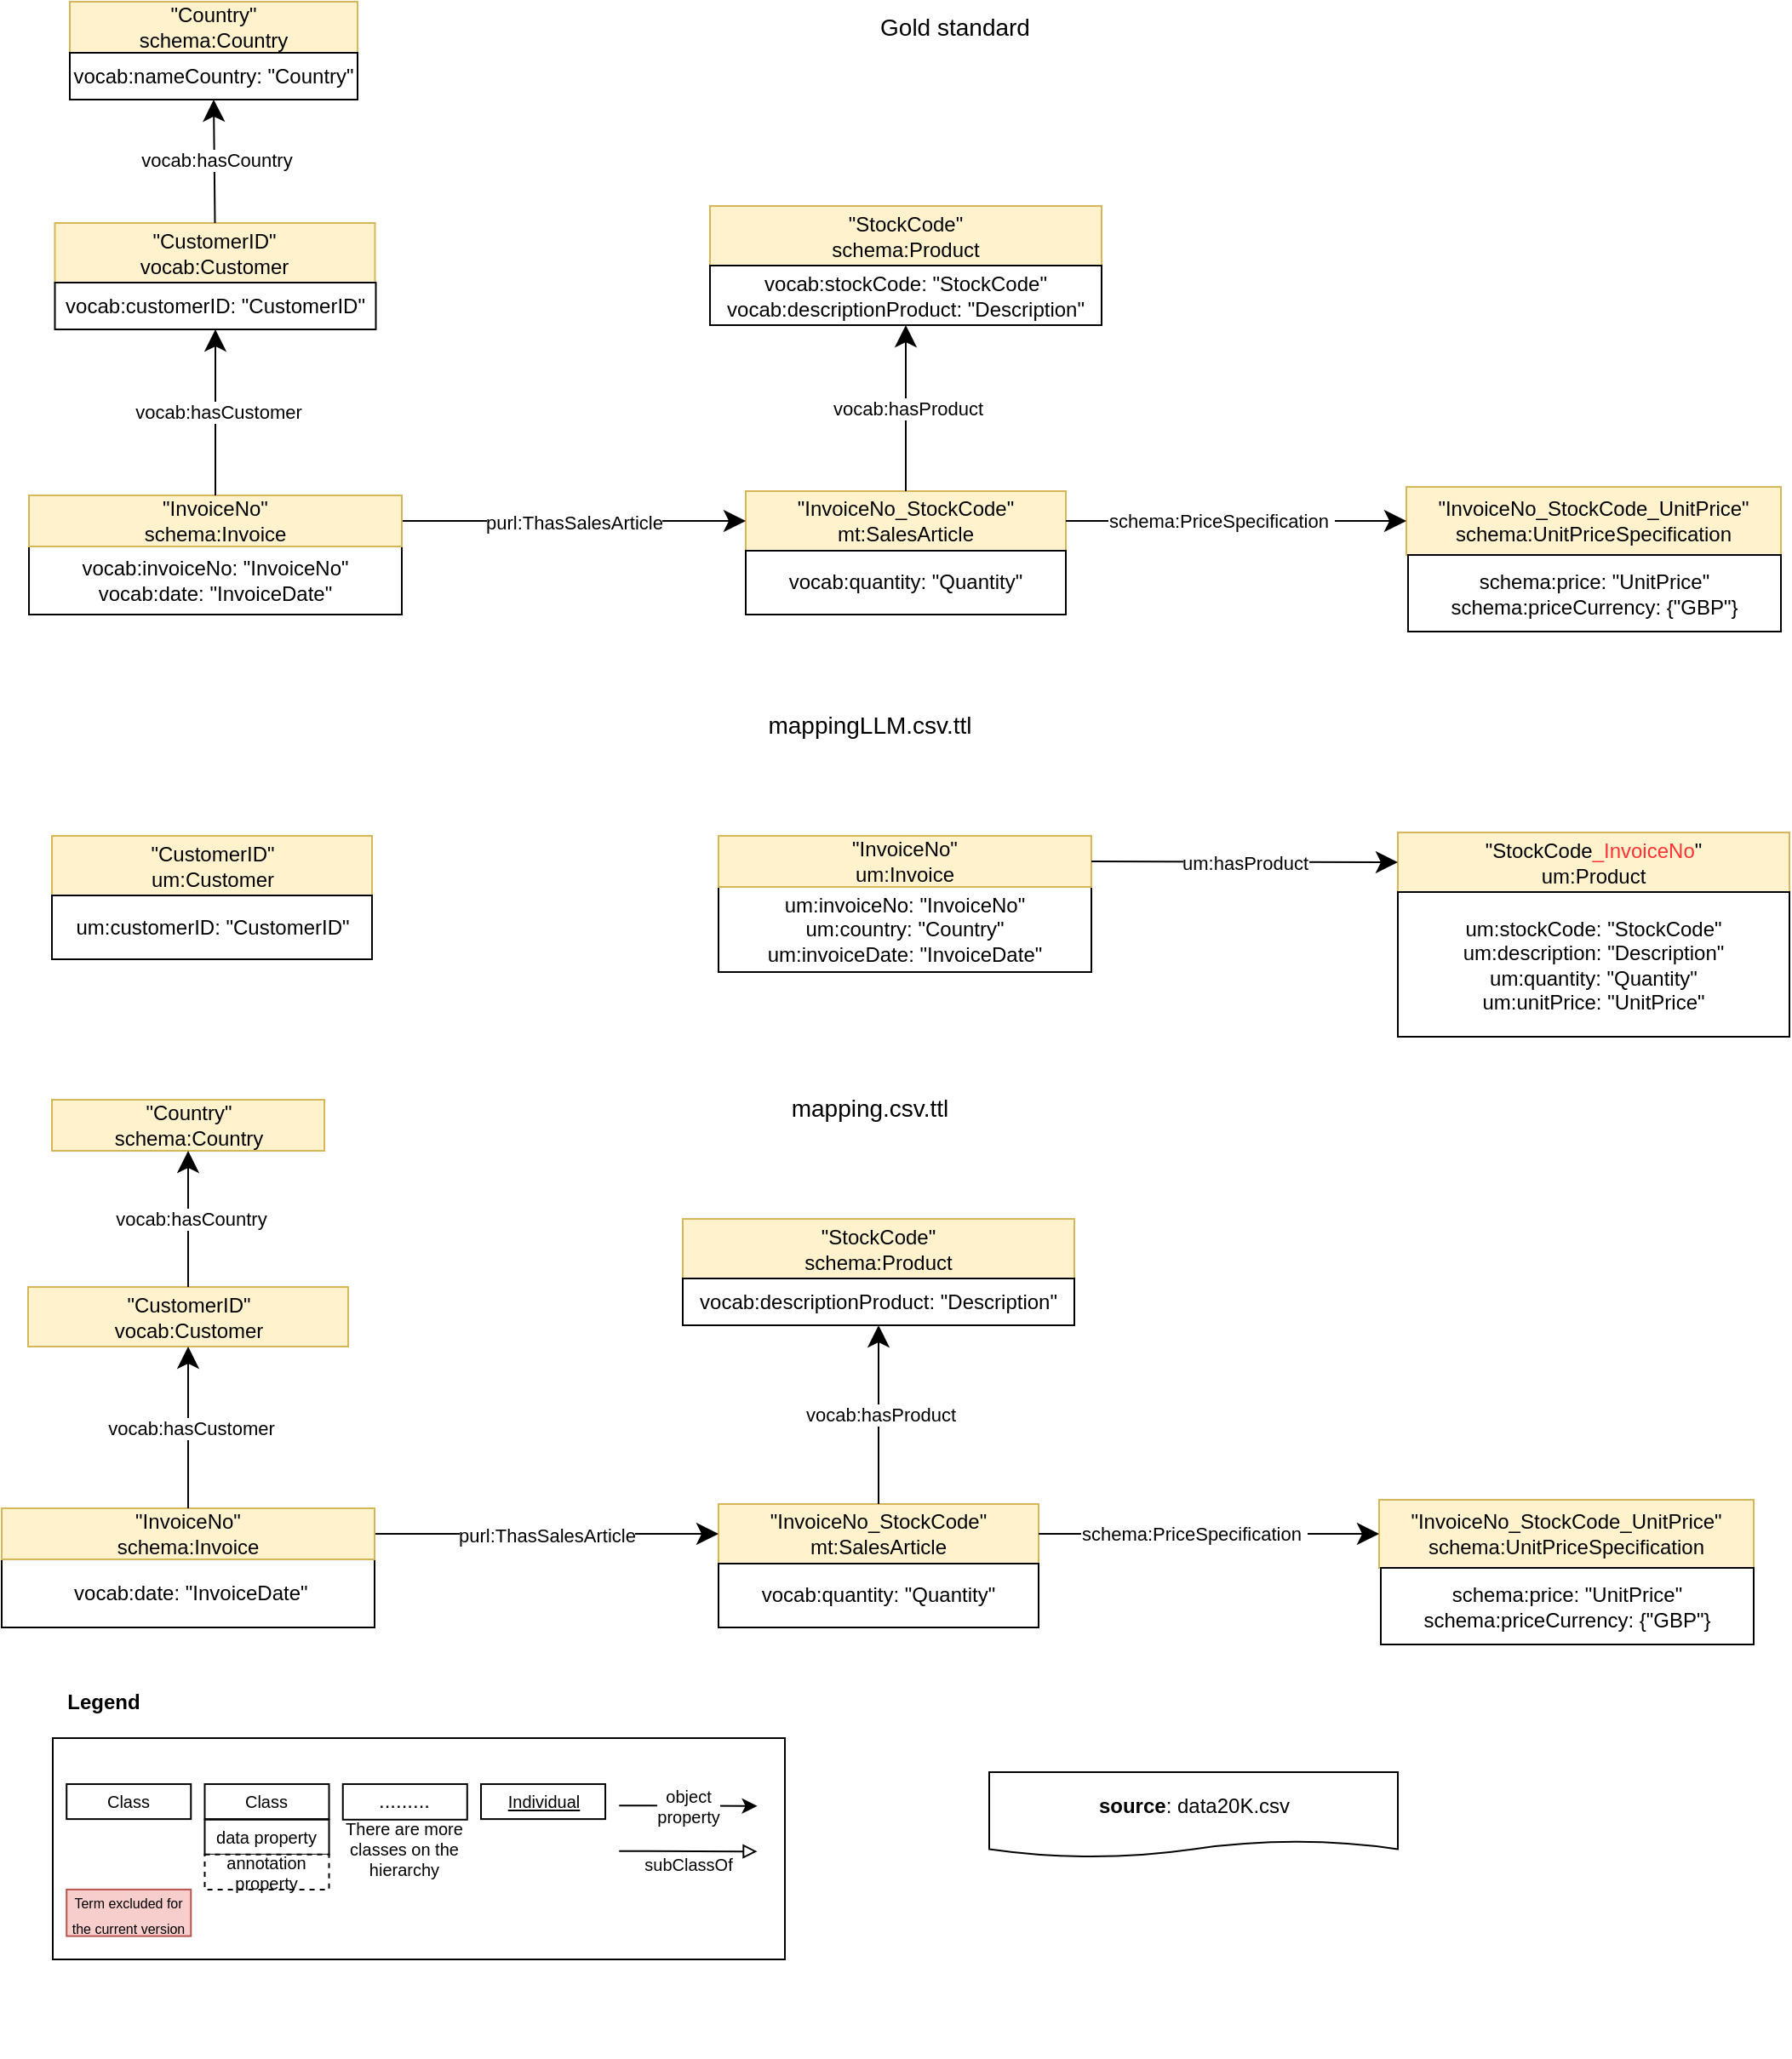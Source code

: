 <mxfile version="20.7.4" type="device" pages="8"><diagram name="eCommerce" id="gZ_vz_Ou_PN6W2OMgN4t"><mxGraphModel dx="107" dy="1441" grid="1" gridSize="10" guides="1" tooltips="1" connect="1" arrows="1" fold="1" page="1" pageScale="1" pageWidth="1169" pageHeight="827" math="0" shadow="0"><root><mxCell id="nkUAUgfRscAUsayFZ39M-0"/><object label="eCommerce" id="nkUAUgfRscAUsayFZ39M-1"><mxCell parent="nkUAUgfRscAUsayFZ39M-0"/></object><mxCell id="nkUAUgfRscAUsayFZ39M-2" value="&lt;b style=&quot;font-family: helvetica; text-align: left; background-color: initial;&quot;&gt;source&lt;/b&gt;&lt;span style=&quot;font-family: helvetica; text-align: left; background-color: initial;&quot;&gt;: data20K.csv&lt;br&gt;&lt;/span&gt;" style="shape=document;html=1;boundedLbl=1;rounded=0;sketch=0;flipH=0;flipV=0;labelPosition=center;verticalLabelPosition=middle;align=center;verticalAlign=middle;spacingLeft=0;size=0.191;labelBackgroundColor=none;" parent="nkUAUgfRscAUsayFZ39M-1" vertex="1"><mxGeometry x="1800" y="660" width="240" height="50" as="geometry"/></mxCell><mxCell id="nkUAUgfRscAUsayFZ39M-6" value="" style="group" parent="nkUAUgfRscAUsayFZ39M-1" vertex="1" connectable="0"><mxGeometry x="1250" y="640" width="430" height="130" as="geometry"/></mxCell><mxCell id="nkUAUgfRscAUsayFZ39M-7" value="&lt;b&gt;&lt;br&gt;&lt;br&gt;&amp;nbsp; Legend&lt;br&gt;&lt;br&gt;&lt;br&gt;&lt;br&gt;&lt;br&gt;&lt;br&gt;&lt;br&gt;&lt;br&gt;&lt;br&gt;&lt;br&gt;&lt;br&gt;&lt;br&gt;&lt;br&gt;&lt;br&gt;&lt;/b&gt;&lt;span style=&quot;color: rgba(0 , 0 , 0 , 0) ; font-family: monospace ; font-size: 0px&quot;&gt;%3CmxGraphModel%3E%3Croot%3E%3CmxCell%20id%3D%220%22%2F%3E%3CmxCell%20id%3D%221%22%20parent%3D%220%22%2F%3E%3CmxCell%20id%3D%222%22%20value%3D%22Class%22%20style%3D%22rounded%3D0%3BwhiteSpace%3Dwrap%3Bhtml%3D1%3B%22%20vertex%3D%221%22%20parent%3D%221%22%3E%3CmxGeometry%20x%3D%22-1080%22%20y%3D%22370.88%22%20width%3D%2290%22%20height%3D%2230%22%20as%3D%22geometry%22%2F%3E%3C%2FmxCell%3E%3C%2Froot%3E%3C%2FmxGraphModel%3E&lt;/span&gt;&lt;b&gt;&lt;br&gt;&lt;/b&gt;" style="rounded=0;whiteSpace=wrap;html=1;align=left;" parent="nkUAUgfRscAUsayFZ39M-6" vertex="1"><mxGeometry width="430" height="130" as="geometry"/></mxCell><mxCell id="nkUAUgfRscAUsayFZ39M-8" value="Class" style="rounded=0;whiteSpace=wrap;html=1;fontSize=10;" parent="nkUAUgfRscAUsayFZ39M-6" vertex="1"><mxGeometry x="89.245" y="27.033" width="73.019" height="20.526" as="geometry"/></mxCell><mxCell id="nkUAUgfRscAUsayFZ39M-9" value="&lt;font style=&quot;font-size: 10px;&quot;&gt;Class&lt;/font&gt;" style="rounded=0;whiteSpace=wrap;html=1;" parent="nkUAUgfRscAUsayFZ39M-6" vertex="1"><mxGeometry x="8.113" y="27.033" width="73.019" height="20.526" as="geometry"/></mxCell><mxCell id="nkUAUgfRscAUsayFZ39M-10" value="data property" style="rounded=0;whiteSpace=wrap;html=1;fontSize=10;" parent="nkUAUgfRscAUsayFZ39M-6" vertex="1"><mxGeometry x="89.245" y="47.899" width="73.019" height="20.526" as="geometry"/></mxCell><mxCell id="nkUAUgfRscAUsayFZ39M-11" value="object&lt;br style=&quot;font-size: 10px;&quot;&gt;property" style="endArrow=classic;html=1;fontSize=10;" parent="nkUAUgfRscAUsayFZ39M-6" edge="1"><mxGeometry width="50" height="50" relative="1" as="geometry"><mxPoint x="332.642" y="39.575" as="sourcePoint"/><mxPoint x="413.774" y="39.917" as="targetPoint"/></mxGeometry></mxCell><mxCell id="nkUAUgfRscAUsayFZ39M-12" value="" style="endArrow=block;html=1;endFill=0;" parent="nkUAUgfRscAUsayFZ39M-6" edge="1"><mxGeometry width="50" height="50" relative="1" as="geometry"><mxPoint x="332.642" y="66.375" as="sourcePoint"/><mxPoint x="413.774" y="66.601" as="targetPoint"/></mxGeometry></mxCell><mxCell id="nkUAUgfRscAUsayFZ39M-13" value=".........&lt;br&gt;" style="rounded=0;whiteSpace=wrap;html=1;" parent="nkUAUgfRscAUsayFZ39M-6" vertex="1"><mxGeometry x="170.377" y="27.033" width="73.019" height="20.862" as="geometry"/></mxCell><mxCell id="nkUAUgfRscAUsayFZ39M-14" value="&lt;u style=&quot;font-size: 10px;&quot;&gt;Individual&lt;/u&gt;" style="rounded=0;whiteSpace=wrap;html=1;fontSize=10;" parent="nkUAUgfRscAUsayFZ39M-6" vertex="1"><mxGeometry x="251.509" y="27.033" width="73.019" height="20.526" as="geometry"/></mxCell><mxCell id="nkUAUgfRscAUsayFZ39M-15" value="annotation property" style="rounded=0;whiteSpace=wrap;html=1;dashed=1;fontSize=10;" parent="nkUAUgfRscAUsayFZ39M-6" vertex="1"><mxGeometry x="89.245" y="68.426" width="73.019" height="20.526" as="geometry"/></mxCell><mxCell id="nkUAUgfRscAUsayFZ39M-16" value="There are more classes on the hierarchy" style="text;html=1;align=center;verticalAlign=middle;whiteSpace=wrap;rounded=0;fontSize=10;" parent="nkUAUgfRscAUsayFZ39M-6" vertex="1"><mxGeometry x="158.208" y="58.154" width="97.358" height="13.684" as="geometry"/></mxCell><mxCell id="nkUAUgfRscAUsayFZ39M-17" value="subClassOf" style="text;html=1;strokeColor=none;fillColor=none;align=center;verticalAlign=middle;whiteSpace=wrap;rounded=0;fontSize=10;" parent="nkUAUgfRscAUsayFZ39M-6" vertex="1"><mxGeometry x="324.528" y="67.402" width="97.358" height="13.684" as="geometry"/></mxCell><mxCell id="nkUAUgfRscAUsayFZ39M-18" value="&lt;font style=&quot;font-size: 8px;&quot;&gt;Term excluded for the current version&lt;/font&gt;" style="rounded=0;whiteSpace=wrap;html=1;fillColor=#f8cecc;strokeColor=#b85450;" parent="nkUAUgfRscAUsayFZ39M-6" vertex="1"><mxGeometry x="8.113" y="88.947" width="73.019" height="27.368" as="geometry"/></mxCell><mxCell id="nkUAUgfRscAUsayFZ39M-20" value="mapping.csv.ttl" style="text;html=1;strokeColor=none;fillColor=none;align=center;verticalAlign=middle;whiteSpace=wrap;rounded=0;dashed=1;fontSize=14;" parent="nkUAUgfRscAUsayFZ39M-1" vertex="1"><mxGeometry x="1700" y="255" width="60" height="30" as="geometry"/></mxCell><mxCell id="nkUAUgfRscAUsayFZ39M-23" value="mappingLLM.csv.ttl" style="text;html=1;strokeColor=none;fillColor=none;align=center;verticalAlign=middle;whiteSpace=wrap;rounded=0;dashed=1;fontSize=14;" parent="nkUAUgfRscAUsayFZ39M-1" vertex="1"><mxGeometry x="1710" y="30" width="40" height="30" as="geometry"/></mxCell><mxCell id="bNv5mRWsabQermP8njm3-0" value="&quot;InvoiceNo_StockCode&quot;&lt;br&gt;mt:SalesArticle" style="rounded=0;whiteSpace=wrap;html=1;labelBackgroundColor=none;fillColor=#fff2cc;strokeColor=#d6b656;noLabel=0;" parent="nkUAUgfRscAUsayFZ39M-1" vertex="1"><mxGeometry x="1641" y="502.5" width="188" height="35" as="geometry"/></mxCell><mxCell id="bNv5mRWsabQermP8njm3-1" value="&quot;Country&quot;&lt;br&gt;schema:Country" style="rounded=0;whiteSpace=wrap;html=1;labelBackgroundColor=none;fillColor=#fff2cc;strokeColor=#d6b656;noLabel=0;" parent="nkUAUgfRscAUsayFZ39M-1" vertex="1"><mxGeometry x="1249.5" y="265" width="160" height="30" as="geometry"/></mxCell><mxCell id="bNv5mRWsabQermP8njm3-2" value="&amp;nbsp;vocab:date: &quot;InvoiceDate&quot;" style="rounded=0;whiteSpace=wrap;html=1;" parent="nkUAUgfRscAUsayFZ39M-1" vertex="1"><mxGeometry x="1220" y="535" width="219" height="40" as="geometry"/></mxCell><mxCell id="bNv5mRWsabQermP8njm3-3" value="purl:ThasSalesArticle" style="endArrow=classic;html=1;exitX=1;exitY=0.5;exitDx=0;exitDy=0;entryX=0;entryY=0.5;entryDx=0;entryDy=0;rounded=0;endSize=10;" parent="nkUAUgfRscAUsayFZ39M-1" source="bNv5mRWsabQermP8njm3-4" target="bNv5mRWsabQermP8njm3-0" edge="1"><mxGeometry x="0.0" y="-1" width="50" height="50" relative="1" as="geometry"><mxPoint x="1305" y="595" as="sourcePoint"/><mxPoint x="1350" y="585" as="targetPoint"/><Array as="points"/><mxPoint as="offset"/></mxGeometry></mxCell><mxCell id="bNv5mRWsabQermP8njm3-4" value="&quot;InvoiceNo&quot;&lt;br&gt;schema:Invoice" style="rounded=0;whiteSpace=wrap;html=1;labelBackgroundColor=none;fillColor=#fff2cc;strokeColor=#d6b656;noLabel=0;" parent="nkUAUgfRscAUsayFZ39M-1" vertex="1"><mxGeometry x="1220" y="505" width="219" height="30" as="geometry"/></mxCell><mxCell id="bNv5mRWsabQermP8njm3-5" value="&quot;InvoiceNo_StockCode_UnitPrice&quot;&lt;br&gt;schema:UnitPriceSpecification" style="rounded=0;whiteSpace=wrap;html=1;labelBackgroundColor=none;fillColor=#fff2cc;strokeColor=#d6b656;noLabel=0;" parent="nkUAUgfRscAUsayFZ39M-1" vertex="1"><mxGeometry x="2029" y="500" width="220" height="40" as="geometry"/></mxCell><mxCell id="bNv5mRWsabQermP8njm3-6" value="" style="endArrow=classic;html=1;exitX=1;exitY=0.5;exitDx=0;exitDy=0;entryX=0;entryY=0.5;entryDx=0;entryDy=0;rounded=0;endSize=10;startArrow=none;startFill=0;targetPerimeterSpacing=10;" parent="nkUAUgfRscAUsayFZ39M-1" source="bNv5mRWsabQermP8njm3-0" target="bNv5mRWsabQermP8njm3-5" edge="1"><mxGeometry width="50" height="50" relative="1" as="geometry"><mxPoint x="1305" y="595" as="sourcePoint"/><mxPoint x="1120" y="1200" as="targetPoint"/><Array as="points"/></mxGeometry></mxCell><mxCell id="bNv5mRWsabQermP8njm3-7" value="schema:PriceSpecification&amp;nbsp;" style="edgeLabel;html=1;align=center;verticalAlign=middle;resizable=0;points=[];" parent="bNv5mRWsabQermP8njm3-6" vertex="1" connectable="0"><mxGeometry x="-0.285" relative="1" as="geometry"><mxPoint x="19" as="offset"/></mxGeometry></mxCell><mxCell id="bNv5mRWsabQermP8njm3-8" value="schema:price: &quot;UnitPrice&quot;&lt;br&gt;schema:priceCurrency: {&quot;GBP&quot;}" style="rounded=0;whiteSpace=wrap;html=1;" parent="nkUAUgfRscAUsayFZ39M-1" vertex="1"><mxGeometry x="2030" y="540" width="219" height="45" as="geometry"/></mxCell><mxCell id="bNv5mRWsabQermP8njm3-11" value="vocab:quantity: &quot;Quantity&quot;" style="rounded=0;whiteSpace=wrap;html=1;" parent="nkUAUgfRscAUsayFZ39M-1" vertex="1"><mxGeometry x="1641" y="537.5" width="188" height="37.5" as="geometry"/></mxCell><mxCell id="bNv5mRWsabQermP8njm3-12" value="&quot;StockCode&quot;&lt;br&gt;schema:Product" style="rounded=0;whiteSpace=wrap;html=1;labelBackgroundColor=none;fillColor=#fff2cc;strokeColor=#d6b656;noLabel=0;" parent="nkUAUgfRscAUsayFZ39M-1" vertex="1"><mxGeometry x="1620" y="335" width="230" height="35" as="geometry"/></mxCell><mxCell id="bNv5mRWsabQermP8njm3-15" value="&quot;CustomerID&quot;&lt;br&gt;vocab:Customer" style="rounded=0;whiteSpace=wrap;html=1;labelBackgroundColor=none;fillColor=#fff2cc;strokeColor=#d6b656;noLabel=0;" parent="nkUAUgfRscAUsayFZ39M-1" vertex="1"><mxGeometry x="1235.5" y="375" width="188" height="35" as="geometry"/></mxCell><mxCell id="bNv5mRWsabQermP8njm3-16" value="vocab:hasCustomer" style="endArrow=classic;html=1;exitX=0.5;exitY=0;exitDx=0;exitDy=0;entryX=0.5;entryY=1;entryDx=0;entryDy=0;rounded=0;endSize=10;startArrow=none;startFill=0;startSize=7;" parent="nkUAUgfRscAUsayFZ39M-1" source="bNv5mRWsabQermP8njm3-4" target="bNv5mRWsabQermP8njm3-15" edge="1"><mxGeometry x="0.0" y="-1" width="50" height="50" relative="1" as="geometry"><mxPoint x="1449" y="580" as="sourcePoint"/><mxPoint x="1651" y="580" as="targetPoint"/><Array as="points"/><mxPoint as="offset"/></mxGeometry></mxCell><mxCell id="bNv5mRWsabQermP8njm3-17" value="vocab:hasCountry" style="endArrow=classic;html=1;exitX=0.5;exitY=0;exitDx=0;exitDy=0;entryX=0.5;entryY=1;entryDx=0;entryDy=0;rounded=0;endSize=10;startArrow=none;startFill=0;startSize=7;" parent="nkUAUgfRscAUsayFZ39M-1" source="bNv5mRWsabQermP8njm3-15" target="bNv5mRWsabQermP8njm3-1" edge="1"><mxGeometry x="0.0" y="-1" width="50" height="50" relative="1" as="geometry"><mxPoint x="1339.5" y="515" as="sourcePoint"/><mxPoint x="1339.5" y="420" as="targetPoint"/><Array as="points"/><mxPoint as="offset"/></mxGeometry></mxCell><mxCell id="bNv5mRWsabQermP8njm3-18" value="vocab:descriptionProduct: &quot;Description&quot;" style="rounded=0;whiteSpace=wrap;html=1;" parent="nkUAUgfRscAUsayFZ39M-1" vertex="1"><mxGeometry x="1620" y="370" width="230" height="27.5" as="geometry"/></mxCell><mxCell id="bNv5mRWsabQermP8njm3-19" value="vocab:hasProduct" style="endArrow=classic;html=1;exitX=0.5;exitY=0;exitDx=0;exitDy=0;entryX=0.5;entryY=1;entryDx=0;entryDy=0;rounded=0;endSize=10;startArrow=none;startFill=0;startSize=7;" parent="nkUAUgfRscAUsayFZ39M-1" source="bNv5mRWsabQermP8njm3-0" target="bNv5mRWsabQermP8njm3-18" edge="1"><mxGeometry x="0.0" y="-1" width="50" height="50" relative="1" as="geometry"><mxPoint x="1339.5" y="465" as="sourcePoint"/><mxPoint x="1339.5" y="370" as="targetPoint"/><Array as="points"/><mxPoint as="offset"/></mxGeometry></mxCell><mxCell id="262fqQqV1XhiwG5DFGFd-3" value="um:invoiceNo: &quot;InvoiceNo&quot;&lt;br&gt;um:country: &quot;Country&quot;&lt;br&gt;um:invoiceDate: &quot;InvoiceDate&quot;" style="rounded=0;whiteSpace=wrap;html=1;" parent="nkUAUgfRscAUsayFZ39M-1" vertex="1"><mxGeometry x="1641" y="140" width="219" height="50" as="geometry"/></mxCell><mxCell id="262fqQqV1XhiwG5DFGFd-5" value="&quot;InvoiceNo&quot;&lt;br&gt;um:Invoice" style="rounded=0;whiteSpace=wrap;html=1;labelBackgroundColor=none;fillColor=#fff2cc;strokeColor=#d6b656;noLabel=0;" parent="nkUAUgfRscAUsayFZ39M-1" vertex="1"><mxGeometry x="1641" y="110" width="219" height="30" as="geometry"/></mxCell><mxCell id="262fqQqV1XhiwG5DFGFd-11" value="&quot;StockCode&lt;font color=&quot;#ff3333&quot;&gt;_InvoiceNo&lt;/font&gt;&quot;&lt;br&gt;um:Product" style="rounded=0;whiteSpace=wrap;html=1;labelBackgroundColor=none;fillColor=#fff2cc;strokeColor=#d6b656;noLabel=0;" parent="nkUAUgfRscAUsayFZ39M-1" vertex="1"><mxGeometry x="2040" y="108" width="230" height="35" as="geometry"/></mxCell><mxCell id="262fqQqV1XhiwG5DFGFd-12" value="&quot;CustomerID&quot;&lt;br&gt;um:Customer" style="rounded=0;whiteSpace=wrap;html=1;labelBackgroundColor=none;fillColor=#fff2cc;strokeColor=#d6b656;noLabel=0;" parent="nkUAUgfRscAUsayFZ39M-1" vertex="1"><mxGeometry x="1249.5" y="110" width="188" height="35" as="geometry"/></mxCell><mxCell id="262fqQqV1XhiwG5DFGFd-15" value="um:stockCode: &quot;StockCode&quot;&lt;br&gt;um:description: &quot;Description&quot;&lt;br&gt;um:quantity: &quot;Quantity&quot;&lt;br&gt;um:unitPrice: &quot;UnitPrice&quot;" style="rounded=0;whiteSpace=wrap;html=1;" parent="nkUAUgfRscAUsayFZ39M-1" vertex="1"><mxGeometry x="2040" y="143" width="230" height="85" as="geometry"/></mxCell><mxCell id="262fqQqV1XhiwG5DFGFd-16" value="um:hasProduct" style="endArrow=classic;html=1;exitX=1;exitY=0.5;exitDx=0;exitDy=0;entryX=0;entryY=0.5;entryDx=0;entryDy=0;rounded=0;endSize=10;startArrow=none;startFill=0;startSize=7;" parent="nkUAUgfRscAUsayFZ39M-1" source="262fqQqV1XhiwG5DFGFd-5" target="262fqQqV1XhiwG5DFGFd-11" edge="1"><mxGeometry x="0.0" y="-1" width="50" height="50" relative="1" as="geometry"><mxPoint x="1735" y="112.5" as="sourcePoint"/><mxPoint x="1339.5" y="-20" as="targetPoint"/><Array as="points"/><mxPoint as="offset"/></mxGeometry></mxCell><mxCell id="262fqQqV1XhiwG5DFGFd-17" value="um:customerID: &quot;CustomerID&quot;" style="rounded=0;whiteSpace=wrap;html=1;" parent="nkUAUgfRscAUsayFZ39M-1" vertex="1"><mxGeometry x="1249.5" y="145" width="188" height="37.5" as="geometry"/></mxCell><mxCell id="R3D6zmTKtSUca9KaOXTr-1" value="&quot;InvoiceNo_StockCode&quot;&lt;br&gt;mt:SalesArticle" style="rounded=0;whiteSpace=wrap;html=1;labelBackgroundColor=none;fillColor=#fff2cc;strokeColor=#d6b656;noLabel=0;" parent="nkUAUgfRscAUsayFZ39M-1" vertex="1"><mxGeometry x="1657" y="-92.5" width="188" height="35" as="geometry"/></mxCell><mxCell id="R3D6zmTKtSUca9KaOXTr-2" value="&quot;Country&quot;&lt;br&gt;schema:Country" style="rounded=0;whiteSpace=wrap;html=1;labelBackgroundColor=none;fillColor=#fff2cc;strokeColor=#d6b656;noLabel=0;" parent="nkUAUgfRscAUsayFZ39M-1" vertex="1"><mxGeometry x="1260" y="-380" width="169" height="30" as="geometry"/></mxCell><mxCell id="R3D6zmTKtSUca9KaOXTr-3" value="vocab:invoiceNo: &quot;InvoiceNo&quot;&lt;br&gt;vocab:date: &quot;InvoiceDate&quot;" style="rounded=0;whiteSpace=wrap;html=1;" parent="nkUAUgfRscAUsayFZ39M-1" vertex="1"><mxGeometry x="1236" y="-60" width="219" height="40" as="geometry"/></mxCell><mxCell id="R3D6zmTKtSUca9KaOXTr-4" value="purl:ThasSalesArticle" style="endArrow=classic;html=1;exitX=1;exitY=0.5;exitDx=0;exitDy=0;entryX=0;entryY=0.5;entryDx=0;entryDy=0;rounded=0;endSize=10;" parent="nkUAUgfRscAUsayFZ39M-1" source="R3D6zmTKtSUca9KaOXTr-5" target="R3D6zmTKtSUca9KaOXTr-1" edge="1"><mxGeometry x="0.0" y="-1" width="50" height="50" relative="1" as="geometry"><mxPoint x="1321" as="sourcePoint"/><mxPoint x="1366" y="-10" as="targetPoint"/><Array as="points"/><mxPoint as="offset"/></mxGeometry></mxCell><mxCell id="R3D6zmTKtSUca9KaOXTr-5" value="&quot;InvoiceNo&quot;&lt;br&gt;schema:Invoice" style="rounded=0;whiteSpace=wrap;html=1;labelBackgroundColor=none;fillColor=#fff2cc;strokeColor=#d6b656;noLabel=0;" parent="nkUAUgfRscAUsayFZ39M-1" vertex="1"><mxGeometry x="1236" y="-90" width="219" height="30" as="geometry"/></mxCell><mxCell id="R3D6zmTKtSUca9KaOXTr-6" value="&quot;InvoiceNo_StockCode_UnitPrice&quot;&lt;br&gt;schema:UnitPriceSpecification" style="rounded=0;whiteSpace=wrap;html=1;labelBackgroundColor=none;fillColor=#fff2cc;strokeColor=#d6b656;noLabel=0;" parent="nkUAUgfRscAUsayFZ39M-1" vertex="1"><mxGeometry x="2045" y="-95" width="220" height="40" as="geometry"/></mxCell><mxCell id="R3D6zmTKtSUca9KaOXTr-7" value="" style="endArrow=classic;html=1;exitX=1;exitY=0.5;exitDx=0;exitDy=0;entryX=0;entryY=0.5;entryDx=0;entryDy=0;rounded=0;endSize=10;startArrow=none;startFill=0;targetPerimeterSpacing=10;" parent="nkUAUgfRscAUsayFZ39M-1" source="R3D6zmTKtSUca9KaOXTr-1" target="R3D6zmTKtSUca9KaOXTr-6" edge="1"><mxGeometry width="50" height="50" relative="1" as="geometry"><mxPoint x="1321" as="sourcePoint"/><mxPoint x="1136" y="605" as="targetPoint"/><Array as="points"/></mxGeometry></mxCell><mxCell id="R3D6zmTKtSUca9KaOXTr-8" value="schema:PriceSpecification&amp;nbsp;" style="edgeLabel;html=1;align=center;verticalAlign=middle;resizable=0;points=[];" parent="R3D6zmTKtSUca9KaOXTr-7" vertex="1" connectable="0"><mxGeometry x="-0.285" relative="1" as="geometry"><mxPoint x="19" as="offset"/></mxGeometry></mxCell><mxCell id="R3D6zmTKtSUca9KaOXTr-9" value="schema:price: &quot;UnitPrice&quot;&lt;br&gt;schema:priceCurrency: {&quot;GBP&quot;}" style="rounded=0;whiteSpace=wrap;html=1;" parent="nkUAUgfRscAUsayFZ39M-1" vertex="1"><mxGeometry x="2046" y="-55" width="219" height="45" as="geometry"/></mxCell><mxCell id="R3D6zmTKtSUca9KaOXTr-10" value="vocab:quantity: &quot;Quantity&quot;" style="rounded=0;whiteSpace=wrap;html=1;" parent="nkUAUgfRscAUsayFZ39M-1" vertex="1"><mxGeometry x="1657" y="-57.5" width="188" height="37.5" as="geometry"/></mxCell><mxCell id="R3D6zmTKtSUca9KaOXTr-11" value="&quot;StockCode&quot;&lt;br&gt;schema:Product" style="rounded=0;whiteSpace=wrap;html=1;labelBackgroundColor=none;fillColor=#fff2cc;strokeColor=#d6b656;noLabel=0;" parent="nkUAUgfRscAUsayFZ39M-1" vertex="1"><mxGeometry x="1636" y="-260" width="230" height="35" as="geometry"/></mxCell><mxCell id="R3D6zmTKtSUca9KaOXTr-12" value="&quot;CustomerID&quot;&lt;br&gt;vocab:Customer" style="rounded=0;whiteSpace=wrap;html=1;labelBackgroundColor=none;fillColor=#fff2cc;strokeColor=#d6b656;noLabel=0;" parent="nkUAUgfRscAUsayFZ39M-1" vertex="1"><mxGeometry x="1251.25" y="-250" width="188" height="35" as="geometry"/></mxCell><mxCell id="R3D6zmTKtSUca9KaOXTr-13" value="vocab:hasCustomer" style="endArrow=classic;html=1;exitX=0.5;exitY=0;exitDx=0;exitDy=0;entryX=0.5;entryY=1;entryDx=0;entryDy=0;rounded=0;endSize=10;startArrow=none;startFill=0;startSize=7;" parent="nkUAUgfRscAUsayFZ39M-1" source="R3D6zmTKtSUca9KaOXTr-5" target="R3D6zmTKtSUca9KaOXTr-18" edge="1"><mxGeometry x="0.0" y="-1" width="50" height="50" relative="1" as="geometry"><mxPoint x="1465" y="-15" as="sourcePoint"/><mxPoint x="1667" y="-15" as="targetPoint"/><Array as="points"/><mxPoint as="offset"/></mxGeometry></mxCell><mxCell id="R3D6zmTKtSUca9KaOXTr-14" value="vocab:hasCountry" style="endArrow=classic;html=1;exitX=0.5;exitY=0;exitDx=0;exitDy=0;entryX=0.5;entryY=1;entryDx=0;entryDy=0;rounded=0;endSize=10;startArrow=none;startFill=0;startSize=7;" parent="nkUAUgfRscAUsayFZ39M-1" source="R3D6zmTKtSUca9KaOXTr-12" target="R3D6zmTKtSUca9KaOXTr-17" edge="1"><mxGeometry x="0.0" y="-1" width="50" height="50" relative="1" as="geometry"><mxPoint x="1355.5" y="-80" as="sourcePoint"/><mxPoint x="1355.5" y="-175" as="targetPoint"/><Array as="points"/><mxPoint as="offset"/></mxGeometry></mxCell><mxCell id="R3D6zmTKtSUca9KaOXTr-15" value="vocab:stockCode: &quot;StockCode&quot;&lt;br&gt;vocab:descriptionProduct: &quot;Description&quot;" style="rounded=0;whiteSpace=wrap;html=1;" parent="nkUAUgfRscAUsayFZ39M-1" vertex="1"><mxGeometry x="1636" y="-225" width="230" height="35" as="geometry"/></mxCell><mxCell id="R3D6zmTKtSUca9KaOXTr-16" value="vocab:hasProduct" style="endArrow=classic;html=1;exitX=0.5;exitY=0;exitDx=0;exitDy=0;entryX=0.5;entryY=1;entryDx=0;entryDy=0;rounded=0;endSize=10;startArrow=none;startFill=0;startSize=7;" parent="nkUAUgfRscAUsayFZ39M-1" source="R3D6zmTKtSUca9KaOXTr-1" target="R3D6zmTKtSUca9KaOXTr-15" edge="1"><mxGeometry x="0.0" y="-1" width="50" height="50" relative="1" as="geometry"><mxPoint x="1355.5" y="-130" as="sourcePoint"/><mxPoint x="1355.5" y="-225" as="targetPoint"/><Array as="points"/><mxPoint as="offset"/></mxGeometry></mxCell><mxCell id="R3D6zmTKtSUca9KaOXTr-17" value="vocab:nameCountry: &quot;Country&quot;" style="rounded=0;whiteSpace=wrap;html=1;" parent="nkUAUgfRscAUsayFZ39M-1" vertex="1"><mxGeometry x="1260" y="-350" width="169" height="27.5" as="geometry"/></mxCell><mxCell id="R3D6zmTKtSUca9KaOXTr-18" value="vocab:customerID: &quot;CustomerID&quot;" style="rounded=0;whiteSpace=wrap;html=1;" parent="nkUAUgfRscAUsayFZ39M-1" vertex="1"><mxGeometry x="1251.25" y="-215" width="188.5" height="27.5" as="geometry"/></mxCell><mxCell id="R3D6zmTKtSUca9KaOXTr-19" value="Gold standard" style="text;html=1;strokeColor=none;fillColor=none;align=center;verticalAlign=middle;whiteSpace=wrap;rounded=0;dashed=1;fontSize=14;" parent="nkUAUgfRscAUsayFZ39M-1" vertex="1"><mxGeometry x="1720" y="-380" width="120" height="30" as="geometry"/></mxCell></root></mxGraphModel></diagram><diagram name="Gold-Basic" id="q1-sZVdISBt2KiGATHVf"><mxGraphModel dx="-317" dy="1209" grid="1" gridSize="10" guides="1" tooltips="1" connect="1" arrows="1" fold="1" page="1" pageScale="1" pageWidth="1169" pageHeight="827" math="0" shadow="0"><root><mxCell id="qyoAx8SfdoXwk_BE-Ybh-0"/><object label="eCommerce" id="qyoAx8SfdoXwk_BE-Ybh-1"><mxCell parent="qyoAx8SfdoXwk_BE-Ybh-0"/></object><mxCell id="qyoAx8SfdoXwk_BE-Ybh-3" value="&lt;b&gt;&lt;br&gt;&lt;br&gt;&amp;nbsp; Legend&lt;br&gt;&lt;br&gt;&lt;br&gt;&lt;br&gt;&lt;br&gt;&lt;br&gt;&lt;br&gt;&lt;br&gt;&lt;br&gt;&lt;br&gt;&lt;br&gt;&lt;br&gt;&lt;br&gt;&lt;br&gt;&lt;/b&gt;&lt;span style=&quot;color: rgba(0 , 0 , 0 , 0) ; font-family: monospace ; font-size: 0px&quot;&gt;%3CmxGraphModel%3E%3Croot%3E%3CmxCell%20id%3D%220%22%2F%3E%3CmxCell%20id%3D%221%22%20parent%3D%220%22%2F%3E%3CmxCell%20id%3D%222%22%20value%3D%22Class%22%20style%3D%22rounded%3D0%3BwhiteSpace%3Dwrap%3Bhtml%3D1%3B%22%20vertex%3D%221%22%20parent%3D%221%22%3E%3CmxGeometry%20x%3D%22-1080%22%20y%3D%22370.88%22%20width%3D%2290%22%20height%3D%2230%22%20as%3D%22geometry%22%2F%3E%3C%2FmxCell%3E%3C%2Froot%3E%3C%2FmxGraphModel%3E&lt;/span&gt;&lt;b&gt;&lt;br&gt;&lt;/b&gt;" style="rounded=0;whiteSpace=wrap;html=1;align=left;" parent="qyoAx8SfdoXwk_BE-Ybh-1" vertex="1"><mxGeometry x="1330" y="710" width="430" height="130" as="geometry"/></mxCell><mxCell id="qyoAx8SfdoXwk_BE-Ybh-23" value="&quot;InvoiceNo_StockCode&quot;&lt;br&gt;ecd:SalesArticle" style="rounded=0;whiteSpace=wrap;html=1;labelBackgroundColor=none;fillColor=#fff2cc;strokeColor=#d6b656;noLabel=0;" parent="qyoAx8SfdoXwk_BE-Ybh-1" vertex="1"><mxGeometry x="1991" y="487.5" width="188" height="35" as="geometry"/></mxCell><mxCell id="qyoAx8SfdoXwk_BE-Ybh-24" value="&quot;Country&quot;&lt;br&gt;ecd:Country" style="rounded=0;whiteSpace=wrap;html=1;labelBackgroundColor=none;fillColor=#fff2cc;strokeColor=#d6b656;noLabel=0;" parent="qyoAx8SfdoXwk_BE-Ybh-1" vertex="1"><mxGeometry x="1300" y="420" width="169" height="30" as="geometry"/></mxCell><mxCell id="qyoAx8SfdoXwk_BE-Ybh-25" value="ecd:invoiceNo: &quot;InvoiceNo&quot;&lt;br&gt;ecd:invoiceDate: &quot;InvoiceDate&quot;" style="rounded=0;whiteSpace=wrap;html=1;" parent="qyoAx8SfdoXwk_BE-Ybh-1" vertex="1"><mxGeometry x="1591" y="520" width="219" height="40" as="geometry"/></mxCell><mxCell id="qyoAx8SfdoXwk_BE-Ybh-26" value="ecd:hasSalesArticle" style="endArrow=classic;html=1;exitX=1;exitY=0.5;exitDx=0;exitDy=0;entryX=0;entryY=0.5;entryDx=0;entryDy=0;rounded=0;endSize=10;" parent="qyoAx8SfdoXwk_BE-Ybh-1" source="qyoAx8SfdoXwk_BE-Ybh-27" target="qyoAx8SfdoXwk_BE-Ybh-23" edge="1"><mxGeometry x="0.0" y="-1" width="50" height="50" relative="1" as="geometry"><mxPoint x="1335" y="620" as="sourcePoint"/><mxPoint x="1380" y="610" as="targetPoint"/><Array as="points"/><mxPoint as="offset"/></mxGeometry></mxCell><mxCell id="qyoAx8SfdoXwk_BE-Ybh-27" value="&quot;InvoiceNo&quot;&lt;br&gt;ecd:Invoice" style="rounded=0;whiteSpace=wrap;html=1;labelBackgroundColor=none;fillColor=#fff2cc;strokeColor=#d6b656;noLabel=0;" parent="qyoAx8SfdoXwk_BE-Ybh-1" vertex="1"><mxGeometry x="1591" y="490" width="219" height="30" as="geometry"/></mxCell><mxCell id="qyoAx8SfdoXwk_BE-Ybh-28" value="&quot;Quantity_UnitPrice_Quantity&quot;&lt;br&gt;ecd:SalesSpecification" style="rounded=0;whiteSpace=wrap;html=1;labelBackgroundColor=none;fillColor=#fff2cc;strokeColor=#d6b656;noLabel=0;" parent="qyoAx8SfdoXwk_BE-Ybh-1" vertex="1"><mxGeometry x="1975" y="630" width="220" height="40" as="geometry"/></mxCell><mxCell id="qyoAx8SfdoXwk_BE-Ybh-29" value="" style="endArrow=classic;html=1;exitX=0.5;exitY=1;exitDx=0;exitDy=0;entryX=0.5;entryY=0;entryDx=0;entryDy=0;rounded=0;endSize=10;startArrow=none;startFill=0;targetPerimeterSpacing=10;" parent="qyoAx8SfdoXwk_BE-Ybh-1" source="qyoAx8SfdoXwk_BE-Ybh-23" target="qyoAx8SfdoXwk_BE-Ybh-28" edge="1"><mxGeometry width="50" height="50" relative="1" as="geometry"><mxPoint x="2085" y="560.0" as="sourcePoint"/><mxPoint x="1470" y="1185" as="targetPoint"/><Array as="points"/></mxGeometry></mxCell><mxCell id="qyoAx8SfdoXwk_BE-Ybh-30" value="ecd:hasSalesSpecification&amp;nbsp;" style="edgeLabel;html=1;align=center;verticalAlign=middle;resizable=0;points=[];" parent="qyoAx8SfdoXwk_BE-Ybh-29" vertex="1" connectable="0"><mxGeometry x="-0.285" relative="1" as="geometry"><mxPoint x="19" as="offset"/></mxGeometry></mxCell><mxCell id="qyoAx8SfdoXwk_BE-Ybh-31" value="ecd:priceArticle: &quot;UnitPrice&quot;&lt;br&gt;ecd:quantityArticle: &quot;Quantity&quot;" style="rounded=0;whiteSpace=wrap;html=1;" parent="qyoAx8SfdoXwk_BE-Ybh-1" vertex="1"><mxGeometry x="1976" y="670" width="219" height="40" as="geometry"/></mxCell><mxCell id="qyoAx8SfdoXwk_BE-Ybh-33" value="&quot;StockCode&quot;&lt;br&gt;ecd:Product" style="rounded=0;whiteSpace=wrap;html=1;labelBackgroundColor=none;fillColor=#fff2cc;strokeColor=#d6b656;noLabel=0;" parent="qyoAx8SfdoXwk_BE-Ybh-1" vertex="1"><mxGeometry x="1970" y="320" width="230" height="35" as="geometry"/></mxCell><mxCell id="qyoAx8SfdoXwk_BE-Ybh-34" value="&quot;CustomerID&quot;&lt;br&gt;ecd:Customer" style="rounded=0;whiteSpace=wrap;html=1;labelBackgroundColor=none;fillColor=#fff2cc;strokeColor=#d6b656;noLabel=0;" parent="qyoAx8SfdoXwk_BE-Ybh-1" vertex="1"><mxGeometry x="1606.25" y="330" width="188" height="35" as="geometry"/></mxCell><mxCell id="qyoAx8SfdoXwk_BE-Ybh-35" value="ecd:hasCustomer" style="endArrow=classic;html=1;exitX=0.5;exitY=0;exitDx=0;exitDy=0;entryX=0.5;entryY=1;entryDx=0;entryDy=0;rounded=0;endSize=10;startArrow=none;startFill=0;startSize=7;" parent="qyoAx8SfdoXwk_BE-Ybh-1" source="qyoAx8SfdoXwk_BE-Ybh-27" target="qyoAx8SfdoXwk_BE-Ybh-40" edge="1"><mxGeometry x="0.0" y="-1" width="50" height="50" relative="1" as="geometry"><mxPoint x="1820" y="565" as="sourcePoint"/><mxPoint x="2022" y="565" as="targetPoint"/><Array as="points"/><mxPoint as="offset"/></mxGeometry></mxCell><mxCell id="qyoAx8SfdoXwk_BE-Ybh-36" value="ecd:hasCountry" style="endArrow=classic;html=1;exitX=0;exitY=0.5;exitDx=0;exitDy=0;entryX=0.5;entryY=0;entryDx=0;entryDy=0;rounded=0;endSize=10;startArrow=none;startFill=0;startSize=7;" parent="qyoAx8SfdoXwk_BE-Ybh-1" source="qyoAx8SfdoXwk_BE-Ybh-34" target="qyoAx8SfdoXwk_BE-Ybh-24" edge="1"><mxGeometry x="0.0" y="-1" width="50" height="50" relative="1" as="geometry"><mxPoint x="1369.5" y="540" as="sourcePoint"/><mxPoint x="1369.5" y="445" as="targetPoint"/><Array as="points"><mxPoint x="1385" y="348"/></Array><mxPoint as="offset"/></mxGeometry></mxCell><mxCell id="qyoAx8SfdoXwk_BE-Ybh-37" value="ecd:productNo: &quot;StockCode&quot;&lt;br&gt;ecd:descriptionProduct: &quot;Description&quot;" style="rounded=0;whiteSpace=wrap;html=1;" parent="qyoAx8SfdoXwk_BE-Ybh-1" vertex="1"><mxGeometry x="1970" y="355" width="230" height="35" as="geometry"/></mxCell><mxCell id="qyoAx8SfdoXwk_BE-Ybh-38" value="ecd:hasProduct" style="endArrow=classic;html=1;exitX=0.5;exitY=0;exitDx=0;exitDy=0;entryX=0.5;entryY=1;entryDx=0;entryDy=0;rounded=0;endSize=10;startArrow=none;startFill=0;startSize=7;" parent="qyoAx8SfdoXwk_BE-Ybh-1" source="qyoAx8SfdoXwk_BE-Ybh-23" target="qyoAx8SfdoXwk_BE-Ybh-37" edge="1"><mxGeometry x="0.0" y="-1" width="50" height="50" relative="1" as="geometry"><mxPoint x="1689.5" y="450" as="sourcePoint"/><mxPoint x="1689.5" y="355" as="targetPoint"/><Array as="points"/><mxPoint as="offset"/></mxGeometry></mxCell><mxCell id="qyoAx8SfdoXwk_BE-Ybh-39" value="ecd:nameCountry: &quot;Country&quot;" style="rounded=0;whiteSpace=wrap;html=1;" parent="qyoAx8SfdoXwk_BE-Ybh-1" vertex="1"><mxGeometry x="1300" y="450" width="169" height="27.5" as="geometry"/></mxCell><mxCell id="qyoAx8SfdoXwk_BE-Ybh-40" value="ecd:customerID: &quot;CustomerID&quot;" style="rounded=0;whiteSpace=wrap;html=1;" parent="qyoAx8SfdoXwk_BE-Ybh-1" vertex="1"><mxGeometry x="1606.25" y="365" width="188.5" height="27.5" as="geometry"/></mxCell><mxCell id="qyoAx8SfdoXwk_BE-Ybh-41" value="Gold" style="text;html=1;strokeColor=none;fillColor=none;align=center;verticalAlign=middle;whiteSpace=wrap;rounded=0;dashed=1;fontSize=17;fontStyle=1" parent="qyoAx8SfdoXwk_BE-Ybh-1" vertex="1"><mxGeometry x="1794.25" y="280" width="120" height="30" as="geometry"/></mxCell><mxCell id="RTToUjO04l1K88EfD2gR-0" value="Basic" style="text;html=1;strokeColor=none;fillColor=none;align=center;verticalAlign=middle;whiteSpace=wrap;rounded=0;dashed=1;fontSize=17;fontStyle=1" parent="qyoAx8SfdoXwk_BE-Ybh-1" vertex="1"><mxGeometry x="1830" y="-30" width="60" height="30" as="geometry"/></mxCell><mxCell id="RTToUjO04l1K88EfD2gR-1" value="&quot;InvoiceNo&quot;&lt;br&gt;ecd:Invoice" style="rounded=0;whiteSpace=wrap;html=1;labelBackgroundColor=none;fillColor=#fff2cc;strokeColor=#d6b656;noLabel=0;" parent="qyoAx8SfdoXwk_BE-Ybh-1" vertex="1"><mxGeometry x="1690" y="30" width="330" height="35" as="geometry"/></mxCell><mxCell id="PjZXKiopxVJ_W1A-iJY3-2" value="&lt;span style=&quot;border-color: var(--border-color); font-style: normal; font-variant-ligatures: normal; font-variant-caps: normal; font-weight: 400; letter-spacing: normal; orphans: 2; text-indent: 0px; text-transform: none; widows: 2; word-spacing: 0px; -webkit-text-stroke-width: 0px; background-color: initial; text-decoration-thickness: initial; text-decoration-style: initial; text-decoration-color: initial; font-family: Consolas, &amp;quot;Courier New&amp;quot;, monospace; font-size: 14px;&quot;&gt;ecd:invoiceNo: &quot;&lt;/span&gt;&lt;span style=&quot;border-color: var(--border-color); font-style: normal; font-variant-ligatures: normal; font-variant-caps: normal; font-weight: 400; letter-spacing: normal; orphans: 2; text-indent: 0px; text-transform: none; widows: 2; word-spacing: 0px; -webkit-text-stroke-width: 0px; background-color: initial; text-decoration-thickness: initial; text-decoration-style: initial; text-decoration-color: initial; font-family: Consolas, &amp;quot;Courier New&amp;quot;, monospace; font-size: 14px;&quot;&gt;InvoiceNo&quot;&lt;/span&gt;&lt;br style=&quot;border-color: var(--border-color); font-family: Helvetica; font-size: 12px; font-style: normal; font-variant-ligatures: normal; font-variant-caps: normal; font-weight: 400; letter-spacing: normal; orphans: 2; text-indent: 0px; text-transform: none; widows: 2; word-spacing: 0px; -webkit-text-stroke-width: 0px; background-color: rgb(251, 251, 251); text-decoration-thickness: initial; text-decoration-style: initial; text-decoration-color: initial;&quot;&gt;&lt;div style=&quot;border-color: var(--border-color); font-style: normal; font-variant-ligatures: normal; font-variant-caps: normal; font-weight: 400; letter-spacing: normal; orphans: 2; text-indent: 0px; text-transform: none; widows: 2; word-spacing: 0px; -webkit-text-stroke-width: 0px; background-color: rgb(251, 251, 251); text-decoration-thickness: initial; text-decoration-style: initial; text-decoration-color: initial; font-family: Consolas, &amp;quot;Courier New&amp;quot;, monospace; font-size: 14px;&quot;&gt;&lt;span style=&quot;border-color: var(--border-color);&quot;&gt;ecd:invoiceDate: &quot;&lt;/span&gt;&lt;span style=&quot;border-color: var(--border-color);&quot;&gt;InvoiceDate&quot;&lt;/span&gt;&lt;/div&gt;&lt;div style=&quot;border-color: var(--border-color); font-style: normal; font-variant-ligatures: normal; font-variant-caps: normal; font-weight: 400; letter-spacing: normal; orphans: 2; text-indent: 0px; text-transform: none; widows: 2; word-spacing: 0px; -webkit-text-stroke-width: 0px; background-color: rgb(251, 251, 251); text-decoration-thickness: initial; text-decoration-style: initial; text-decoration-color: initial; font-family: Consolas, &amp;quot;Courier New&amp;quot;, monospace; font-size: 14px;&quot;&gt;&lt;span style=&quot;border-color: var(--border-color);&quot;&gt;ecd:quantity: &quot;&lt;/span&gt;&lt;span style=&quot;border-color: var(--border-color);&quot;&gt;Quantity&quot;&lt;/span&gt;&lt;/div&gt;&lt;div style=&quot;border-color: var(--border-color); font-style: normal; font-variant-ligatures: normal; font-variant-caps: normal; font-weight: 400; letter-spacing: normal; orphans: 2; text-indent: 0px; text-transform: none; widows: 2; word-spacing: 0px; -webkit-text-stroke-width: 0px; background-color: rgb(251, 251, 251); text-decoration-thickness: initial; text-decoration-style: initial; text-decoration-color: initial; font-family: Consolas, &amp;quot;Courier New&amp;quot;, monospace; font-size: 14px;&quot;&gt;&lt;span style=&quot;border-color: var(--border-color);&quot;&gt;ecd:price: &quot;&lt;/span&gt;&lt;span style=&quot;border-color: var(--border-color);&quot;&gt;UnitPrice&quot;&lt;/span&gt;&lt;/div&gt;&lt;div style=&quot;border-color: var(--border-color); font-style: normal; font-variant-ligatures: normal; font-variant-caps: normal; font-weight: 400; letter-spacing: normal; orphans: 2; text-indent: 0px; text-transform: none; widows: 2; word-spacing: 0px; -webkit-text-stroke-width: 0px; background-color: rgb(251, 251, 251); text-decoration-thickness: initial; text-decoration-style: initial; text-decoration-color: initial; font-family: Consolas, &amp;quot;Courier New&amp;quot;, monospace; font-size: 14px;&quot;&gt;&lt;span style=&quot;border-color: var(--border-color);&quot;&gt;ecd:product: &quot;&lt;/span&gt;&lt;span style=&quot;border-color: var(--border-color);&quot;&gt;StockCode&quot;&lt;/span&gt;&lt;/div&gt;&lt;div style=&quot;border-color: var(--border-color); font-style: normal; font-variant-ligatures: normal; font-variant-caps: normal; font-weight: 400; letter-spacing: normal; orphans: 2; text-indent: 0px; text-transform: none; widows: 2; word-spacing: 0px; -webkit-text-stroke-width: 0px; background-color: rgb(251, 251, 251); text-decoration-thickness: initial; text-decoration-style: initial; text-decoration-color: initial; font-family: Consolas, &amp;quot;Courier New&amp;quot;, monospace; font-size: 14px;&quot;&gt;&lt;span style=&quot;border-color: var(--border-color);&quot;&gt;ecd:descriptionProduct: &quot;&lt;/span&gt;&lt;span style=&quot;border-color: var(--border-color);&quot;&gt;Description&quot;&lt;/span&gt;&lt;/div&gt;&lt;div style=&quot;border-color: var(--border-color); font-style: normal; font-variant-ligatures: normal; font-variant-caps: normal; font-weight: 400; letter-spacing: normal; orphans: 2; text-indent: 0px; text-transform: none; widows: 2; word-spacing: 0px; -webkit-text-stroke-width: 0px; background-color: rgb(251, 251, 251); text-decoration-thickness: initial; text-decoration-style: initial; text-decoration-color: initial; font-family: Consolas, &amp;quot;Courier New&amp;quot;, monospace; font-size: 14px;&quot;&gt;&lt;span style=&quot;border-color: var(--border-color);&quot;&gt;ecd:customer: &quot;&lt;/span&gt;&lt;span style=&quot;border-color: var(--border-color);&quot;&gt;CustomerID&quot;&lt;/span&gt;&lt;/div&gt;&lt;div style=&quot;border-color: var(--border-color); font-style: normal; font-variant-ligatures: normal; font-variant-caps: normal; font-weight: 400; letter-spacing: normal; orphans: 2; text-indent: 0px; text-transform: none; widows: 2; word-spacing: 0px; -webkit-text-stroke-width: 0px; background-color: rgb(251, 251, 251); text-decoration-thickness: initial; text-decoration-style: initial; text-decoration-color: initial; font-family: Consolas, &amp;quot;Courier New&amp;quot;, monospace; font-size: 14px;&quot;&gt;&lt;span style=&quot;border-color: var(--border-color);&quot;&gt;ecd:country: &quot;&lt;/span&gt;&lt;span style=&quot;border-color: var(--border-color);&quot;&gt;Country&quot;&lt;/span&gt;&lt;/div&gt;" style="rounded=0;whiteSpace=wrap;html=1;align=left;" parent="qyoAx8SfdoXwk_BE-Ybh-1" vertex="1"><mxGeometry x="1690" y="65" width="330" height="155" as="geometry"/></mxCell><mxCell id="qyoAx8SfdoXwk_BE-Ybh-4" value="Class" style="rounded=0;whiteSpace=wrap;html=1;fontSize=10;" parent="qyoAx8SfdoXwk_BE-Ybh-1" vertex="1"><mxGeometry x="1419.245" y="737.033" width="73.019" height="20.526" as="geometry"/></mxCell><mxCell id="qyoAx8SfdoXwk_BE-Ybh-5" value="&lt;font style=&quot;font-size: 10px;&quot;&gt;Class&lt;/font&gt;" style="rounded=0;whiteSpace=wrap;html=1;" parent="qyoAx8SfdoXwk_BE-Ybh-1" vertex="1"><mxGeometry x="1338.113" y="737.033" width="73.019" height="20.526" as="geometry"/></mxCell><mxCell id="qyoAx8SfdoXwk_BE-Ybh-6" value="data property" style="rounded=0;whiteSpace=wrap;html=1;fontSize=10;" parent="qyoAx8SfdoXwk_BE-Ybh-1" vertex="1"><mxGeometry x="1419.245" y="757.899" width="73.019" height="20.526" as="geometry"/></mxCell><mxCell id="qyoAx8SfdoXwk_BE-Ybh-7" value="object&lt;br style=&quot;font-size: 10px;&quot;&gt;property" style="endArrow=classic;html=1;fontSize=10;" parent="qyoAx8SfdoXwk_BE-Ybh-1" edge="1"><mxGeometry width="50" height="50" relative="1" as="geometry"><mxPoint x="1662.642" y="749.575" as="sourcePoint"/><mxPoint x="1743.774" y="749.917" as="targetPoint"/></mxGeometry></mxCell><mxCell id="qyoAx8SfdoXwk_BE-Ybh-8" value="" style="endArrow=block;html=1;endFill=0;" parent="qyoAx8SfdoXwk_BE-Ybh-1" edge="1"><mxGeometry width="50" height="50" relative="1" as="geometry"><mxPoint x="1662.642" y="776.375" as="sourcePoint"/><mxPoint x="1743.774" y="776.601" as="targetPoint"/></mxGeometry></mxCell><mxCell id="qyoAx8SfdoXwk_BE-Ybh-9" value=".........&lt;br&gt;" style="rounded=0;whiteSpace=wrap;html=1;" parent="qyoAx8SfdoXwk_BE-Ybh-1" vertex="1"><mxGeometry x="1500.377" y="737.033" width="73.019" height="20.862" as="geometry"/></mxCell><mxCell id="qyoAx8SfdoXwk_BE-Ybh-10" value="&lt;u style=&quot;font-size: 10px;&quot;&gt;Individual&lt;/u&gt;" style="rounded=0;whiteSpace=wrap;html=1;fontSize=10;" parent="qyoAx8SfdoXwk_BE-Ybh-1" vertex="1"><mxGeometry x="1581.509" y="737.033" width="73.019" height="20.526" as="geometry"/></mxCell><mxCell id="qyoAx8SfdoXwk_BE-Ybh-11" value="annotation property" style="rounded=0;whiteSpace=wrap;html=1;dashed=1;fontSize=10;" parent="qyoAx8SfdoXwk_BE-Ybh-1" vertex="1"><mxGeometry x="1419.245" y="778.426" width="73.019" height="20.526" as="geometry"/></mxCell><mxCell id="qyoAx8SfdoXwk_BE-Ybh-12" value="There are more classes on the hierarchy" style="text;html=1;align=center;verticalAlign=middle;whiteSpace=wrap;rounded=0;fontSize=10;" parent="qyoAx8SfdoXwk_BE-Ybh-1" vertex="1"><mxGeometry x="1488.208" y="768.154" width="97.358" height="13.684" as="geometry"/></mxCell><mxCell id="qyoAx8SfdoXwk_BE-Ybh-13" value="subClassOf" style="text;html=1;strokeColor=none;fillColor=none;align=center;verticalAlign=middle;whiteSpace=wrap;rounded=0;fontSize=10;" parent="qyoAx8SfdoXwk_BE-Ybh-1" vertex="1"><mxGeometry x="1654.528" y="777.402" width="97.358" height="13.684" as="geometry"/></mxCell><mxCell id="qyoAx8SfdoXwk_BE-Ybh-14" value="&lt;font style=&quot;font-size: 8px;&quot;&gt;Term excluded for the current version&lt;/font&gt;" style="rounded=0;whiteSpace=wrap;html=1;fillColor=#f8cecc;strokeColor=#b85450;" parent="qyoAx8SfdoXwk_BE-Ybh-1" vertex="1"><mxGeometry x="1338.113" y="798.947" width="73.019" height="27.368" as="geometry"/></mxCell><mxCell id="3eicPMFHmAz4Xomv7V8R-0" value="ecd:hasSalesCountry" style="endArrow=classic;html=1;exitX=0;exitY=0.5;exitDx=0;exitDy=0;entryX=0.5;entryY=1;entryDx=0;entryDy=0;rounded=0;endSize=10;startArrow=none;startFill=0;startSize=7;" parent="qyoAx8SfdoXwk_BE-Ybh-1" source="qyoAx8SfdoXwk_BE-Ybh-25" target="qyoAx8SfdoXwk_BE-Ybh-39" edge="1"><mxGeometry x="0.0" y="-1" width="50" height="50" relative="1" as="geometry"><mxPoint x="1575.87" y="540" as="sourcePoint"/><mxPoint x="1354.12" y="612.5" as="targetPoint"/><Array as="points"><mxPoint x="1385" y="541"/></Array><mxPoint as="offset"/></mxGeometry></mxCell><mxCell id="Kx9CnVfA7Bu8rONlseB5-0" value="&lt;b style=&quot;font-family: helvetica; text-align: left; background-color: initial;&quot;&gt;source&lt;/b&gt;&lt;span style=&quot;font-family: helvetica; text-align: left; background-color: initial;&quot;&gt;: data20K.csv&lt;br&gt;&lt;/span&gt;" style="shape=document;html=1;boundedLbl=1;rounded=0;sketch=0;flipH=0;flipV=0;labelPosition=center;verticalLabelPosition=middle;align=center;verticalAlign=middle;spacingLeft=0;size=0.191;labelBackgroundColor=none;" parent="qyoAx8SfdoXwk_BE-Ybh-1" vertex="1"><mxGeometry x="1890" y="748.95" width="240" height="50" as="geometry"/></mxCell></root></mxGraphModel></diagram><diagram name="Gold-LLM" id="vLb8qh7V5GhMZRZeX1jw"><mxGraphModel dx="107" dy="614" grid="1" gridSize="10" guides="1" tooltips="1" connect="1" arrows="1" fold="1" page="1" pageScale="1" pageWidth="1169" pageHeight="827" math="0" shadow="0"><root><mxCell id="fekAgmA-2hni7iU_Kl57-0"/><object label="eCommerce" id="fekAgmA-2hni7iU_Kl57-1"><mxCell parent="fekAgmA-2hni7iU_Kl57-0"/></object><mxCell id="fekAgmA-2hni7iU_Kl57-3" value="" style="group" parent="fekAgmA-2hni7iU_Kl57-1" vertex="1" connectable="0"><mxGeometry x="1250" y="640" width="430" height="130" as="geometry"/></mxCell><mxCell id="fekAgmA-2hni7iU_Kl57-4" value="&lt;b&gt;&lt;br&gt;&lt;br&gt;&amp;nbsp; Legend&lt;br&gt;&lt;br&gt;&lt;br&gt;&lt;br&gt;&lt;br&gt;&lt;br&gt;&lt;br&gt;&lt;br&gt;&lt;br&gt;&lt;br&gt;&lt;br&gt;&lt;br&gt;&lt;br&gt;&lt;br&gt;&lt;/b&gt;&lt;span style=&quot;color: rgba(0 , 0 , 0 , 0) ; font-family: monospace ; font-size: 0px&quot;&gt;%3CmxGraphModel%3E%3Croot%3E%3CmxCell%20id%3D%220%22%2F%3E%3CmxCell%20id%3D%221%22%20parent%3D%220%22%2F%3E%3CmxCell%20id%3D%222%22%20value%3D%22Class%22%20style%3D%22rounded%3D0%3BwhiteSpace%3Dwrap%3Bhtml%3D1%3B%22%20vertex%3D%221%22%20parent%3D%221%22%3E%3CmxGeometry%20x%3D%22-1080%22%20y%3D%22370.88%22%20width%3D%2290%22%20height%3D%2230%22%20as%3D%22geometry%22%2F%3E%3C%2FmxCell%3E%3C%2Froot%3E%3C%2FmxGraphModel%3E&lt;/span&gt;&lt;b&gt;&lt;br&gt;&lt;/b&gt;" style="rounded=0;whiteSpace=wrap;html=1;align=left;" parent="fekAgmA-2hni7iU_Kl57-3" vertex="1"><mxGeometry width="430" height="130" as="geometry"/></mxCell><mxCell id="fekAgmA-2hni7iU_Kl57-5" value="Class" style="rounded=0;whiteSpace=wrap;html=1;fontSize=10;" parent="fekAgmA-2hni7iU_Kl57-3" vertex="1"><mxGeometry x="89.245" y="27.033" width="73.019" height="20.526" as="geometry"/></mxCell><mxCell id="fekAgmA-2hni7iU_Kl57-6" value="&lt;font style=&quot;font-size: 10px;&quot;&gt;Class&lt;/font&gt;" style="rounded=0;whiteSpace=wrap;html=1;" parent="fekAgmA-2hni7iU_Kl57-3" vertex="1"><mxGeometry x="8.113" y="27.033" width="73.019" height="20.526" as="geometry"/></mxCell><mxCell id="fekAgmA-2hni7iU_Kl57-7" value="data property" style="rounded=0;whiteSpace=wrap;html=1;fontSize=10;" parent="fekAgmA-2hni7iU_Kl57-3" vertex="1"><mxGeometry x="89.245" y="47.899" width="73.019" height="20.526" as="geometry"/></mxCell><mxCell id="fekAgmA-2hni7iU_Kl57-8" value="object&lt;br style=&quot;font-size: 10px;&quot;&gt;property" style="endArrow=classic;html=1;fontSize=10;" parent="fekAgmA-2hni7iU_Kl57-3" edge="1"><mxGeometry width="50" height="50" relative="1" as="geometry"><mxPoint x="332.642" y="39.575" as="sourcePoint"/><mxPoint x="413.774" y="39.917" as="targetPoint"/></mxGeometry></mxCell><mxCell id="fekAgmA-2hni7iU_Kl57-9" value="" style="endArrow=block;html=1;endFill=0;" parent="fekAgmA-2hni7iU_Kl57-3" edge="1"><mxGeometry width="50" height="50" relative="1" as="geometry"><mxPoint x="332.642" y="66.375" as="sourcePoint"/><mxPoint x="413.774" y="66.601" as="targetPoint"/></mxGeometry></mxCell><mxCell id="fekAgmA-2hni7iU_Kl57-10" value=".........&lt;br&gt;" style="rounded=0;whiteSpace=wrap;html=1;" parent="fekAgmA-2hni7iU_Kl57-3" vertex="1"><mxGeometry x="170.377" y="27.033" width="73.019" height="20.862" as="geometry"/></mxCell><mxCell id="fekAgmA-2hni7iU_Kl57-11" value="&lt;u style=&quot;font-size: 10px;&quot;&gt;Individual&lt;/u&gt;" style="rounded=0;whiteSpace=wrap;html=1;fontSize=10;" parent="fekAgmA-2hni7iU_Kl57-3" vertex="1"><mxGeometry x="251.509" y="27.033" width="73.019" height="20.526" as="geometry"/></mxCell><mxCell id="fekAgmA-2hni7iU_Kl57-12" value="annotation property" style="rounded=0;whiteSpace=wrap;html=1;dashed=1;fontSize=10;" parent="fekAgmA-2hni7iU_Kl57-3" vertex="1"><mxGeometry x="89.245" y="68.426" width="73.019" height="20.526" as="geometry"/></mxCell><mxCell id="fekAgmA-2hni7iU_Kl57-13" value="There are more classes on the hierarchy" style="text;html=1;align=center;verticalAlign=middle;whiteSpace=wrap;rounded=0;fontSize=10;" parent="fekAgmA-2hni7iU_Kl57-3" vertex="1"><mxGeometry x="158.208" y="58.154" width="97.358" height="13.684" as="geometry"/></mxCell><mxCell id="fekAgmA-2hni7iU_Kl57-14" value="subClassOf" style="text;html=1;strokeColor=none;fillColor=none;align=center;verticalAlign=middle;whiteSpace=wrap;rounded=0;fontSize=10;" parent="fekAgmA-2hni7iU_Kl57-3" vertex="1"><mxGeometry x="324.528" y="67.402" width="97.358" height="13.684" as="geometry"/></mxCell><mxCell id="fekAgmA-2hni7iU_Kl57-15" value="&lt;font style=&quot;font-size: 8px;&quot;&gt;Term excluded for the current version&lt;/font&gt;" style="rounded=0;whiteSpace=wrap;html=1;fillColor=#f8cecc;strokeColor=#b85450;" parent="fekAgmA-2hni7iU_Kl57-3" vertex="1"><mxGeometry x="8.113" y="88.947" width="73.019" height="27.368" as="geometry"/></mxCell><mxCell id="fekAgmA-2hni7iU_Kl57-17" value="&lt;font style=&quot;font-size: 17px;&quot;&gt;&lt;b&gt;LLM&lt;/b&gt;&lt;/font&gt;" style="text;html=1;strokeColor=none;fillColor=none;align=center;verticalAlign=middle;whiteSpace=wrap;rounded=0;dashed=1;fontSize=14;" parent="fekAgmA-2hni7iU_Kl57-1" vertex="1"><mxGeometry x="1745" y="22" width="40" height="30" as="geometry"/></mxCell><mxCell id="fekAgmA-2hni7iU_Kl57-34" value="vocab:customer &quot;CustomerID&quot;&lt;br&gt;vocab:country: &quot;Country&quot;&lt;br&gt;vocab:InvoiceDate: &quot;InvoiceDate&quot;" style="rounded=0;whiteSpace=wrap;html=1;" parent="fekAgmA-2hni7iU_Kl57-1" vertex="1"><mxGeometry x="2060.5" y="126" width="219" height="50" as="geometry"/></mxCell><mxCell id="fekAgmA-2hni7iU_Kl57-35" value="&quot;InvoiceNo&quot;&lt;br&gt;vocab:invoice" style="rounded=0;whiteSpace=wrap;html=1;labelBackgroundColor=none;fillColor=#fff2cc;strokeColor=#d6b656;noLabel=0;" parent="fekAgmA-2hni7iU_Kl57-1" vertex="1"><mxGeometry x="2060.5" y="96" width="219" height="30" as="geometry"/></mxCell><mxCell id="fekAgmA-2hni7iU_Kl57-36" value="&quot;StockCode&quot;&lt;br&gt;vocab:salesArticle" style="rounded=0;whiteSpace=wrap;html=1;labelBackgroundColor=none;fillColor=#fff2cc;strokeColor=#d6b656;noLabel=0;" parent="fekAgmA-2hni7iU_Kl57-1" vertex="1"><mxGeometry x="1650" y="94" width="230" height="35" as="geometry"/></mxCell><mxCell id="fekAgmA-2hni7iU_Kl57-37" value="&quot;UnitPrice&quot;&lt;br&gt;schema:UnitPriceSpecification" style="rounded=0;whiteSpace=wrap;html=1;labelBackgroundColor=none;fillColor=#fff2cc;strokeColor=#d6b656;noLabel=0;" parent="fekAgmA-2hni7iU_Kl57-1" vertex="1"><mxGeometry x="1250" y="94" width="188" height="35" as="geometry"/></mxCell><mxCell id="fekAgmA-2hni7iU_Kl57-38" value="vocab:product: &quot;Description&quot;&lt;br&gt;vocab:Description: &quot;Description&quot;&lt;br&gt;vocab:Quantity: &quot;Quantity&quot;" style="rounded=0;whiteSpace=wrap;html=1;" parent="fekAgmA-2hni7iU_Kl57-1" vertex="1"><mxGeometry x="1650" y="129" width="230" height="51" as="geometry"/></mxCell><mxCell id="fekAgmA-2hni7iU_Kl57-39" value="vocab:hasSalesArticle" style="endArrow=classic;html=1;exitX=0;exitY=0.5;exitDx=0;exitDy=0;entryX=1;entryY=0.5;entryDx=0;entryDy=0;rounded=0;endSize=10;startArrow=none;startFill=0;startSize=7;" parent="fekAgmA-2hni7iU_Kl57-1" source="fekAgmA-2hni7iU_Kl57-35" target="fekAgmA-2hni7iU_Kl57-36" edge="1"><mxGeometry x="0.0" y="-1" width="50" height="50" relative="1" as="geometry"><mxPoint x="1735" y="99.5" as="sourcePoint"/><mxPoint x="1339.5" y="-33" as="targetPoint"/><Array as="points"/><mxPoint as="offset"/></mxGeometry></mxCell><mxCell id="jEywMPLlUIk26ToKQCHL-0" value="vocab:unitPriceSpecification" style="endArrow=classic;html=1;exitX=0;exitY=0.5;exitDx=0;exitDy=0;entryX=1;entryY=0.5;entryDx=0;entryDy=0;rounded=0;endSize=10;startArrow=none;startFill=0;startSize=7;" parent="fekAgmA-2hni7iU_Kl57-1" source="fekAgmA-2hni7iU_Kl57-36" target="fekAgmA-2hni7iU_Kl57-37" edge="1"><mxGeometry x="0.0" y="-1" width="50" height="50" relative="1" as="geometry"><mxPoint x="1870" y="122" as="sourcePoint"/><mxPoint x="2050" y="122.5" as="targetPoint"/><Array as="points"/><mxPoint as="offset"/></mxGeometry></mxCell><mxCell id="mFP0yfwAsDCvALIJyn6H-0" value="&lt;b style=&quot;font-family: helvetica; text-align: left; background-color: initial;&quot;&gt;source&lt;/b&gt;&lt;span style=&quot;font-family: helvetica; text-align: left; background-color: initial;&quot;&gt;: data20K.csv&lt;br&gt;&lt;/span&gt;" style="shape=document;html=1;boundedLbl=1;rounded=0;sketch=0;flipH=0;flipV=0;labelPosition=center;verticalLabelPosition=middle;align=center;verticalAlign=middle;spacingLeft=0;size=0.191;labelBackgroundColor=none;" parent="fekAgmA-2hni7iU_Kl57-1" vertex="1"><mxGeometry x="1780" y="660" width="240" height="50" as="geometry"/></mxCell><mxCell id="b102phJHsybJBuoy2CcA-0" value="&quot;InvoiceNo_StockCode&quot;&lt;br&gt;ecd:SalesArticle" style="rounded=0;whiteSpace=wrap;html=1;labelBackgroundColor=none;fillColor=#fff2cc;strokeColor=#d6b656;noLabel=0;" parent="fekAgmA-2hni7iU_Kl57-1" vertex="1"><mxGeometry x="1991" y="406.5" width="188" height="35" as="geometry"/></mxCell><mxCell id="b102phJHsybJBuoy2CcA-1" value="&quot;Country&quot;&lt;br&gt;ecd:Country" style="rounded=0;whiteSpace=wrap;html=1;labelBackgroundColor=none;fillColor=#fff2cc;strokeColor=#d6b656;noLabel=0;" parent="fekAgmA-2hni7iU_Kl57-1" vertex="1"><mxGeometry x="1300" y="339" width="169" height="30" as="geometry"/></mxCell><mxCell id="b102phJHsybJBuoy2CcA-2" value="ecd:invoiceNo: &quot;InvoiceNo&quot;&lt;br&gt;ecd:invoiceDate: &quot;InvoiceDate&quot;" style="rounded=0;whiteSpace=wrap;html=1;" parent="fekAgmA-2hni7iU_Kl57-1" vertex="1"><mxGeometry x="1591" y="439" width="219" height="40" as="geometry"/></mxCell><mxCell id="b102phJHsybJBuoy2CcA-3" value="ecd:hasSalesArticle" style="endArrow=classic;html=1;exitX=1;exitY=0.5;exitDx=0;exitDy=0;entryX=0;entryY=0.5;entryDx=0;entryDy=0;rounded=0;endSize=10;" parent="fekAgmA-2hni7iU_Kl57-1" source="b102phJHsybJBuoy2CcA-4" target="b102phJHsybJBuoy2CcA-0" edge="1"><mxGeometry x="0.0" y="-1" width="50" height="50" relative="1" as="geometry"><mxPoint x="1335" y="539" as="sourcePoint"/><mxPoint x="1380" y="529" as="targetPoint"/><Array as="points"/><mxPoint as="offset"/></mxGeometry></mxCell><mxCell id="b102phJHsybJBuoy2CcA-4" value="&quot;InvoiceNo&quot;&lt;br&gt;ecd:Invoice" style="rounded=0;whiteSpace=wrap;html=1;labelBackgroundColor=none;fillColor=#fff2cc;strokeColor=#d6b656;noLabel=0;" parent="fekAgmA-2hni7iU_Kl57-1" vertex="1"><mxGeometry x="1591" y="409" width="219" height="30" as="geometry"/></mxCell><mxCell id="b102phJHsybJBuoy2CcA-5" value="&quot;Quantity_UnitPrice_Quantity&quot;&lt;br&gt;ecd:SalesSpecification" style="rounded=0;whiteSpace=wrap;html=1;labelBackgroundColor=none;fillColor=#fff2cc;strokeColor=#d6b656;noLabel=0;" parent="fekAgmA-2hni7iU_Kl57-1" vertex="1"><mxGeometry x="1975" y="549" width="220" height="40" as="geometry"/></mxCell><mxCell id="b102phJHsybJBuoy2CcA-6" value="" style="endArrow=classic;html=1;exitX=0.5;exitY=1;exitDx=0;exitDy=0;entryX=0.5;entryY=0;entryDx=0;entryDy=0;rounded=0;endSize=10;startArrow=none;startFill=0;targetPerimeterSpacing=10;" parent="fekAgmA-2hni7iU_Kl57-1" source="b102phJHsybJBuoy2CcA-0" target="b102phJHsybJBuoy2CcA-5" edge="1"><mxGeometry width="50" height="50" relative="1" as="geometry"><mxPoint x="2085" y="479.0" as="sourcePoint"/><mxPoint x="1470" y="1104" as="targetPoint"/><Array as="points"/></mxGeometry></mxCell><mxCell id="b102phJHsybJBuoy2CcA-7" value="ecd:hasSalesSpecification&amp;nbsp;" style="edgeLabel;html=1;align=center;verticalAlign=middle;resizable=0;points=[];" parent="b102phJHsybJBuoy2CcA-6" vertex="1" connectable="0"><mxGeometry x="-0.285" relative="1" as="geometry"><mxPoint x="19" as="offset"/></mxGeometry></mxCell><mxCell id="b102phJHsybJBuoy2CcA-8" value="ecd:priceArticle: &quot;UnitPrice&quot;&lt;br&gt;ecd:quantityArticle: &quot;Quantity&quot;" style="rounded=0;whiteSpace=wrap;html=1;" parent="fekAgmA-2hni7iU_Kl57-1" vertex="1"><mxGeometry x="1976" y="589" width="219" height="40" as="geometry"/></mxCell><mxCell id="b102phJHsybJBuoy2CcA-9" value="&quot;StockCode&quot;&lt;br&gt;ecd:Product" style="rounded=0;whiteSpace=wrap;html=1;labelBackgroundColor=none;fillColor=#fff2cc;strokeColor=#d6b656;noLabel=0;" parent="fekAgmA-2hni7iU_Kl57-1" vertex="1"><mxGeometry x="1970" y="239" width="230" height="35" as="geometry"/></mxCell><mxCell id="b102phJHsybJBuoy2CcA-10" value="&quot;CustomerID&quot;&lt;br&gt;ecd:Customer" style="rounded=0;whiteSpace=wrap;html=1;labelBackgroundColor=none;fillColor=#fff2cc;strokeColor=#d6b656;noLabel=0;" parent="fekAgmA-2hni7iU_Kl57-1" vertex="1"><mxGeometry x="1606.25" y="249" width="188" height="35" as="geometry"/></mxCell><mxCell id="b102phJHsybJBuoy2CcA-11" value="ecd:hasCustomer" style="endArrow=classic;html=1;exitX=0.5;exitY=0;exitDx=0;exitDy=0;entryX=0.5;entryY=1;entryDx=0;entryDy=0;rounded=0;endSize=10;startArrow=none;startFill=0;startSize=7;" parent="fekAgmA-2hni7iU_Kl57-1" source="b102phJHsybJBuoy2CcA-4" target="b102phJHsybJBuoy2CcA-16" edge="1"><mxGeometry x="0.0" y="-1" width="50" height="50" relative="1" as="geometry"><mxPoint x="1820" y="484" as="sourcePoint"/><mxPoint x="2022" y="484" as="targetPoint"/><Array as="points"/><mxPoint as="offset"/></mxGeometry></mxCell><mxCell id="b102phJHsybJBuoy2CcA-12" value="ecd:hasCountry" style="endArrow=classic;html=1;exitX=0;exitY=0.5;exitDx=0;exitDy=0;entryX=0.5;entryY=0;entryDx=0;entryDy=0;rounded=0;endSize=10;startArrow=none;startFill=0;startSize=7;" parent="fekAgmA-2hni7iU_Kl57-1" source="b102phJHsybJBuoy2CcA-10" target="b102phJHsybJBuoy2CcA-1" edge="1"><mxGeometry x="0.0" y="-1" width="50" height="50" relative="1" as="geometry"><mxPoint x="1369.5" y="459" as="sourcePoint"/><mxPoint x="1369.5" y="364" as="targetPoint"/><Array as="points"><mxPoint x="1385" y="267"/></Array><mxPoint as="offset"/></mxGeometry></mxCell><mxCell id="b102phJHsybJBuoy2CcA-13" value="ecd:productNo: &quot;StockCode&quot;&lt;br&gt;ecd:descriptionProduct: &quot;Description&quot;" style="rounded=0;whiteSpace=wrap;html=1;" parent="fekAgmA-2hni7iU_Kl57-1" vertex="1"><mxGeometry x="1970" y="274" width="230" height="35" as="geometry"/></mxCell><mxCell id="b102phJHsybJBuoy2CcA-14" value="ecd:hasProduct" style="endArrow=classic;html=1;exitX=0.5;exitY=0;exitDx=0;exitDy=0;entryX=0.5;entryY=1;entryDx=0;entryDy=0;rounded=0;endSize=10;startArrow=none;startFill=0;startSize=7;" parent="fekAgmA-2hni7iU_Kl57-1" source="b102phJHsybJBuoy2CcA-0" target="b102phJHsybJBuoy2CcA-13" edge="1"><mxGeometry x="0.0" y="-1" width="50" height="50" relative="1" as="geometry"><mxPoint x="1689.5" y="369" as="sourcePoint"/><mxPoint x="1689.5" y="274" as="targetPoint"/><Array as="points"/><mxPoint as="offset"/></mxGeometry></mxCell><mxCell id="b102phJHsybJBuoy2CcA-15" value="ecd:nameCountry: &quot;Country&quot;" style="rounded=0;whiteSpace=wrap;html=1;" parent="fekAgmA-2hni7iU_Kl57-1" vertex="1"><mxGeometry x="1300" y="369" width="169" height="27.5" as="geometry"/></mxCell><mxCell id="b102phJHsybJBuoy2CcA-16" value="ecd:customerID: &quot;CustomerID&quot;" style="rounded=0;whiteSpace=wrap;html=1;" parent="fekAgmA-2hni7iU_Kl57-1" vertex="1"><mxGeometry x="1606.25" y="284" width="188.5" height="27.5" as="geometry"/></mxCell><mxCell id="b102phJHsybJBuoy2CcA-17" value="Gold" style="text;html=1;strokeColor=none;fillColor=none;align=center;verticalAlign=middle;whiteSpace=wrap;rounded=0;dashed=1;fontSize=17;fontStyle=1" parent="fekAgmA-2hni7iU_Kl57-1" vertex="1"><mxGeometry x="1705" y="200" width="120" height="30" as="geometry"/></mxCell><mxCell id="b102phJHsybJBuoy2CcA-18" value="ecd:hasSalesCountry" style="endArrow=classic;html=1;exitX=0;exitY=0.5;exitDx=0;exitDy=0;entryX=0.5;entryY=1;entryDx=0;entryDy=0;rounded=0;endSize=10;startArrow=none;startFill=0;startSize=7;" parent="fekAgmA-2hni7iU_Kl57-1" source="b102phJHsybJBuoy2CcA-2" target="b102phJHsybJBuoy2CcA-15" edge="1"><mxGeometry x="0.0" y="-1" width="50" height="50" relative="1" as="geometry"><mxPoint x="1575.87" y="459" as="sourcePoint"/><mxPoint x="1354.12" y="531.5" as="targetPoint"/><Array as="points"><mxPoint x="1385" y="460"/></Array><mxPoint as="offset"/></mxGeometry></mxCell></root></mxGraphModel></diagram><diagram name="Basic-LLM" id="nkzd74cqY-Oho1JxU6pc"><mxGraphModel dx="107" dy="614" grid="1" gridSize="10" guides="1" tooltips="1" connect="1" arrows="1" fold="1" page="1" pageScale="1" pageWidth="1169" pageHeight="827" math="0" shadow="0"><root><mxCell id="LQl2ze0bj_wAPhEqp8gS-0"/><object label="eCommerce" id="LQl2ze0bj_wAPhEqp8gS-1"><mxCell parent="LQl2ze0bj_wAPhEqp8gS-0"/></object><mxCell id="LQl2ze0bj_wAPhEqp8gS-2" value="" style="group" parent="LQl2ze0bj_wAPhEqp8gS-1" vertex="1" connectable="0"><mxGeometry x="1250" y="640" width="430" height="130" as="geometry"/></mxCell><mxCell id="LQl2ze0bj_wAPhEqp8gS-3" value="&lt;b&gt;&lt;br&gt;&lt;br&gt;&amp;nbsp; Legend&lt;br&gt;&lt;br&gt;&lt;br&gt;&lt;br&gt;&lt;br&gt;&lt;br&gt;&lt;br&gt;&lt;br&gt;&lt;br&gt;&lt;br&gt;&lt;br&gt;&lt;br&gt;&lt;br&gt;&lt;br&gt;&lt;/b&gt;&lt;span style=&quot;color: rgba(0 , 0 , 0 , 0) ; font-family: monospace ; font-size: 0px&quot;&gt;%3CmxGraphModel%3E%3Croot%3E%3CmxCell%20id%3D%220%22%2F%3E%3CmxCell%20id%3D%221%22%20parent%3D%220%22%2F%3E%3CmxCell%20id%3D%222%22%20value%3D%22Class%22%20style%3D%22rounded%3D0%3BwhiteSpace%3Dwrap%3Bhtml%3D1%3B%22%20vertex%3D%221%22%20parent%3D%221%22%3E%3CmxGeometry%20x%3D%22-1080%22%20y%3D%22370.88%22%20width%3D%2290%22%20height%3D%2230%22%20as%3D%22geometry%22%2F%3E%3C%2FmxCell%3E%3C%2Froot%3E%3C%2FmxGraphModel%3E&lt;/span&gt;&lt;b&gt;&lt;br&gt;&lt;/b&gt;" style="rounded=0;whiteSpace=wrap;html=1;align=left;" parent="LQl2ze0bj_wAPhEqp8gS-2" vertex="1"><mxGeometry width="430" height="130" as="geometry"/></mxCell><mxCell id="LQl2ze0bj_wAPhEqp8gS-4" value="Class" style="rounded=0;whiteSpace=wrap;html=1;fontSize=10;" parent="LQl2ze0bj_wAPhEqp8gS-2" vertex="1"><mxGeometry x="89.245" y="27.033" width="73.019" height="20.526" as="geometry"/></mxCell><mxCell id="LQl2ze0bj_wAPhEqp8gS-5" value="&lt;font style=&quot;font-size: 10px;&quot;&gt;Class&lt;/font&gt;" style="rounded=0;whiteSpace=wrap;html=1;" parent="LQl2ze0bj_wAPhEqp8gS-2" vertex="1"><mxGeometry x="8.113" y="27.033" width="73.019" height="20.526" as="geometry"/></mxCell><mxCell id="LQl2ze0bj_wAPhEqp8gS-6" value="data property" style="rounded=0;whiteSpace=wrap;html=1;fontSize=10;" parent="LQl2ze0bj_wAPhEqp8gS-2" vertex="1"><mxGeometry x="89.245" y="47.899" width="73.019" height="20.526" as="geometry"/></mxCell><mxCell id="LQl2ze0bj_wAPhEqp8gS-7" value="object&lt;br style=&quot;font-size: 10px;&quot;&gt;property" style="endArrow=classic;html=1;fontSize=10;" parent="LQl2ze0bj_wAPhEqp8gS-2" edge="1"><mxGeometry width="50" height="50" relative="1" as="geometry"><mxPoint x="332.642" y="39.575" as="sourcePoint"/><mxPoint x="413.774" y="39.917" as="targetPoint"/></mxGeometry></mxCell><mxCell id="LQl2ze0bj_wAPhEqp8gS-8" value="" style="endArrow=block;html=1;endFill=0;" parent="LQl2ze0bj_wAPhEqp8gS-2" edge="1"><mxGeometry width="50" height="50" relative="1" as="geometry"><mxPoint x="332.642" y="66.375" as="sourcePoint"/><mxPoint x="413.774" y="66.601" as="targetPoint"/></mxGeometry></mxCell><mxCell id="LQl2ze0bj_wAPhEqp8gS-9" value=".........&lt;br&gt;" style="rounded=0;whiteSpace=wrap;html=1;" parent="LQl2ze0bj_wAPhEqp8gS-2" vertex="1"><mxGeometry x="170.377" y="27.033" width="73.019" height="20.862" as="geometry"/></mxCell><mxCell id="LQl2ze0bj_wAPhEqp8gS-10" value="&lt;u style=&quot;font-size: 10px;&quot;&gt;Individual&lt;/u&gt;" style="rounded=0;whiteSpace=wrap;html=1;fontSize=10;" parent="LQl2ze0bj_wAPhEqp8gS-2" vertex="1"><mxGeometry x="251.509" y="27.033" width="73.019" height="20.526" as="geometry"/></mxCell><mxCell id="LQl2ze0bj_wAPhEqp8gS-11" value="annotation property" style="rounded=0;whiteSpace=wrap;html=1;dashed=1;fontSize=10;" parent="LQl2ze0bj_wAPhEqp8gS-2" vertex="1"><mxGeometry x="89.245" y="68.426" width="73.019" height="20.526" as="geometry"/></mxCell><mxCell id="LQl2ze0bj_wAPhEqp8gS-12" value="There are more classes on the hierarchy" style="text;html=1;align=center;verticalAlign=middle;whiteSpace=wrap;rounded=0;fontSize=10;" parent="LQl2ze0bj_wAPhEqp8gS-2" vertex="1"><mxGeometry x="158.208" y="58.154" width="97.358" height="13.684" as="geometry"/></mxCell><mxCell id="LQl2ze0bj_wAPhEqp8gS-13" value="subClassOf" style="text;html=1;strokeColor=none;fillColor=none;align=center;verticalAlign=middle;whiteSpace=wrap;rounded=0;fontSize=10;" parent="LQl2ze0bj_wAPhEqp8gS-2" vertex="1"><mxGeometry x="324.528" y="67.402" width="97.358" height="13.684" as="geometry"/></mxCell><mxCell id="LQl2ze0bj_wAPhEqp8gS-14" value="&lt;font style=&quot;font-size: 8px;&quot;&gt;Term excluded for the current version&lt;/font&gt;" style="rounded=0;whiteSpace=wrap;html=1;fillColor=#f8cecc;strokeColor=#b85450;" parent="LQl2ze0bj_wAPhEqp8gS-2" vertex="1"><mxGeometry x="8.113" y="88.947" width="73.019" height="27.368" as="geometry"/></mxCell><mxCell id="LQl2ze0bj_wAPhEqp8gS-15" value="LLM" style="text;html=1;strokeColor=none;fillColor=none;align=center;verticalAlign=middle;whiteSpace=wrap;rounded=0;dashed=1;fontSize=17;fontStyle=1" parent="LQl2ze0bj_wAPhEqp8gS-1" vertex="1"><mxGeometry x="1734" y="100" width="40" height="30" as="geometry"/></mxCell><mxCell id="LQl2ze0bj_wAPhEqp8gS-16" value="vocab:customer &quot;CustomerID&quot;&lt;br&gt;vocab:country: &quot;Country&quot;&lt;br&gt;vocab:InvoiceDate: &quot;InvoiceDate&quot;" style="rounded=0;whiteSpace=wrap;html=1;" parent="LQl2ze0bj_wAPhEqp8gS-1" vertex="1"><mxGeometry x="2049.5" y="204" width="219" height="50" as="geometry"/></mxCell><mxCell id="LQl2ze0bj_wAPhEqp8gS-17" value="&quot;InvoiceNo&quot;&lt;br&gt;vocab:invoice" style="rounded=0;whiteSpace=wrap;html=1;labelBackgroundColor=none;fillColor=#fff2cc;strokeColor=#d6b656;noLabel=0;" parent="LQl2ze0bj_wAPhEqp8gS-1" vertex="1"><mxGeometry x="2049.5" y="174" width="219" height="30" as="geometry"/></mxCell><mxCell id="LQl2ze0bj_wAPhEqp8gS-18" value="&quot;StockCode&quot;&lt;br&gt;vocab:salesArticle" style="rounded=0;whiteSpace=wrap;html=1;labelBackgroundColor=none;fillColor=#fff2cc;strokeColor=#d6b656;noLabel=0;" parent="LQl2ze0bj_wAPhEqp8gS-1" vertex="1"><mxGeometry x="1639" y="172" width="230" height="35" as="geometry"/></mxCell><mxCell id="LQl2ze0bj_wAPhEqp8gS-19" value="&quot;UnitPrice&quot;&lt;br&gt;schema:UnitPriceSpecification" style="rounded=0;whiteSpace=wrap;html=1;labelBackgroundColor=none;fillColor=#fff2cc;strokeColor=#d6b656;noLabel=0;" parent="LQl2ze0bj_wAPhEqp8gS-1" vertex="1"><mxGeometry x="1239" y="172" width="188" height="35" as="geometry"/></mxCell><mxCell id="LQl2ze0bj_wAPhEqp8gS-20" value="vocab:product: &quot;Description&quot;&lt;br&gt;vocab:Description: &quot;Description&quot;&lt;br&gt;vocab:Quantity: &quot;Quantity&quot;" style="rounded=0;whiteSpace=wrap;html=1;" parent="LQl2ze0bj_wAPhEqp8gS-1" vertex="1"><mxGeometry x="1639" y="207" width="230" height="51" as="geometry"/></mxCell><mxCell id="LQl2ze0bj_wAPhEqp8gS-21" value="vocab:hasSalesArticle" style="endArrow=classic;html=1;exitX=0;exitY=0.5;exitDx=0;exitDy=0;entryX=1;entryY=0.5;entryDx=0;entryDy=0;rounded=0;endSize=10;startArrow=none;startFill=0;startSize=7;" parent="LQl2ze0bj_wAPhEqp8gS-1" source="LQl2ze0bj_wAPhEqp8gS-17" target="LQl2ze0bj_wAPhEqp8gS-18" edge="1"><mxGeometry x="0.0" y="-1" width="50" height="50" relative="1" as="geometry"><mxPoint x="1724" y="177.5" as="sourcePoint"/><mxPoint x="1328.5" y="45" as="targetPoint"/><Array as="points"/><mxPoint as="offset"/></mxGeometry></mxCell><mxCell id="LQl2ze0bj_wAPhEqp8gS-22" value="vocab:unitPriceSpecification" style="endArrow=classic;html=1;exitX=0;exitY=0.5;exitDx=0;exitDy=0;entryX=1;entryY=0.5;entryDx=0;entryDy=0;rounded=0;endSize=10;startArrow=none;startFill=0;startSize=7;" parent="LQl2ze0bj_wAPhEqp8gS-1" source="LQl2ze0bj_wAPhEqp8gS-18" target="LQl2ze0bj_wAPhEqp8gS-19" edge="1"><mxGeometry x="0.0" y="-1" width="50" height="50" relative="1" as="geometry"><mxPoint x="1859" y="200" as="sourcePoint"/><mxPoint x="2039" y="200.5" as="targetPoint"/><Array as="points"/><mxPoint as="offset"/></mxGeometry></mxCell><mxCell id="LQl2ze0bj_wAPhEqp8gS-23" value="&lt;b style=&quot;font-family: helvetica; text-align: left; background-color: initial;&quot;&gt;source&lt;/b&gt;&lt;span style=&quot;font-family: helvetica; text-align: left; background-color: initial;&quot;&gt;: data20K.csv&lt;br&gt;&lt;/span&gt;" style="shape=document;html=1;boundedLbl=1;rounded=0;sketch=0;flipH=0;flipV=0;labelPosition=center;verticalLabelPosition=middle;align=center;verticalAlign=middle;spacingLeft=0;size=0.191;labelBackgroundColor=none;" parent="LQl2ze0bj_wAPhEqp8gS-1" vertex="1"><mxGeometry x="1780" y="660" width="240" height="50" as="geometry"/></mxCell><mxCell id="4-Wpp6UNiBfrYx88gDPn-0" value="Basic" style="text;html=1;strokeColor=none;fillColor=none;align=center;verticalAlign=middle;whiteSpace=wrap;rounded=0;dashed=1;fontSize=17;fontStyle=1" parent="LQl2ze0bj_wAPhEqp8gS-1" vertex="1"><mxGeometry x="1729" y="320" width="60" height="30" as="geometry"/></mxCell><mxCell id="4-Wpp6UNiBfrYx88gDPn-1" value="&quot;InvoiceNo&quot;&lt;br&gt;ecd:Invoice" style="rounded=0;whiteSpace=wrap;html=1;labelBackgroundColor=none;fillColor=#fff2cc;strokeColor=#d6b656;noLabel=0;" parent="LQl2ze0bj_wAPhEqp8gS-1" vertex="1"><mxGeometry x="1589" y="380" width="330" height="35" as="geometry"/></mxCell><mxCell id="4-Wpp6UNiBfrYx88gDPn-2" value="&lt;span style=&quot;border-color: var(--border-color); font-style: normal; font-variant-ligatures: normal; font-variant-caps: normal; font-weight: 400; letter-spacing: normal; orphans: 2; text-indent: 0px; text-transform: none; widows: 2; word-spacing: 0px; -webkit-text-stroke-width: 0px; background-color: initial; text-decoration-thickness: initial; text-decoration-style: initial; text-decoration-color: initial; font-family: Consolas, &amp;quot;Courier New&amp;quot;, monospace; font-size: 14px;&quot;&gt;ecd:invoiceNo: &quot;&lt;/span&gt;&lt;span style=&quot;border-color: var(--border-color); font-style: normal; font-variant-ligatures: normal; font-variant-caps: normal; font-weight: 400; letter-spacing: normal; orphans: 2; text-indent: 0px; text-transform: none; widows: 2; word-spacing: 0px; -webkit-text-stroke-width: 0px; background-color: initial; text-decoration-thickness: initial; text-decoration-style: initial; text-decoration-color: initial; font-family: Consolas, &amp;quot;Courier New&amp;quot;, monospace; font-size: 14px;&quot;&gt;InvoiceNo&quot;&lt;/span&gt;&lt;br style=&quot;border-color: var(--border-color); font-family: Helvetica; font-size: 12px; font-style: normal; font-variant-ligatures: normal; font-variant-caps: normal; font-weight: 400; letter-spacing: normal; orphans: 2; text-indent: 0px; text-transform: none; widows: 2; word-spacing: 0px; -webkit-text-stroke-width: 0px; background-color: rgb(251, 251, 251); text-decoration-thickness: initial; text-decoration-style: initial; text-decoration-color: initial;&quot;&gt;&lt;div style=&quot;border-color: var(--border-color); font-style: normal; font-variant-ligatures: normal; font-variant-caps: normal; font-weight: 400; letter-spacing: normal; orphans: 2; text-indent: 0px; text-transform: none; widows: 2; word-spacing: 0px; -webkit-text-stroke-width: 0px; background-color: rgb(251, 251, 251); text-decoration-thickness: initial; text-decoration-style: initial; text-decoration-color: initial; font-family: Consolas, &amp;quot;Courier New&amp;quot;, monospace; font-size: 14px;&quot;&gt;&lt;span style=&quot;border-color: var(--border-color);&quot;&gt;ecd:invoiceDate: &quot;&lt;/span&gt;&lt;span style=&quot;border-color: var(--border-color);&quot;&gt;InvoiceDate&quot;&lt;/span&gt;&lt;/div&gt;&lt;div style=&quot;border-color: var(--border-color); font-style: normal; font-variant-ligatures: normal; font-variant-caps: normal; font-weight: 400; letter-spacing: normal; orphans: 2; text-indent: 0px; text-transform: none; widows: 2; word-spacing: 0px; -webkit-text-stroke-width: 0px; background-color: rgb(251, 251, 251); text-decoration-thickness: initial; text-decoration-style: initial; text-decoration-color: initial; font-family: Consolas, &amp;quot;Courier New&amp;quot;, monospace; font-size: 14px;&quot;&gt;&lt;span style=&quot;border-color: var(--border-color);&quot;&gt;ecd:quantity: &quot;&lt;/span&gt;&lt;span style=&quot;border-color: var(--border-color);&quot;&gt;Quantity&quot;&lt;/span&gt;&lt;/div&gt;&lt;div style=&quot;border-color: var(--border-color); font-style: normal; font-variant-ligatures: normal; font-variant-caps: normal; font-weight: 400; letter-spacing: normal; orphans: 2; text-indent: 0px; text-transform: none; widows: 2; word-spacing: 0px; -webkit-text-stroke-width: 0px; background-color: rgb(251, 251, 251); text-decoration-thickness: initial; text-decoration-style: initial; text-decoration-color: initial; font-family: Consolas, &amp;quot;Courier New&amp;quot;, monospace; font-size: 14px;&quot;&gt;&lt;span style=&quot;border-color: var(--border-color);&quot;&gt;ecd:price: &quot;&lt;/span&gt;&lt;span style=&quot;border-color: var(--border-color);&quot;&gt;UnitPrice&quot;&lt;/span&gt;&lt;/div&gt;&lt;div style=&quot;border-color: var(--border-color); font-style: normal; font-variant-ligatures: normal; font-variant-caps: normal; font-weight: 400; letter-spacing: normal; orphans: 2; text-indent: 0px; text-transform: none; widows: 2; word-spacing: 0px; -webkit-text-stroke-width: 0px; background-color: rgb(251, 251, 251); text-decoration-thickness: initial; text-decoration-style: initial; text-decoration-color: initial; font-family: Consolas, &amp;quot;Courier New&amp;quot;, monospace; font-size: 14px;&quot;&gt;&lt;span style=&quot;border-color: var(--border-color);&quot;&gt;ecd:product: &quot;&lt;/span&gt;&lt;span style=&quot;border-color: var(--border-color);&quot;&gt;StockCode&quot;&lt;/span&gt;&lt;/div&gt;&lt;div style=&quot;border-color: var(--border-color); font-style: normal; font-variant-ligatures: normal; font-variant-caps: normal; font-weight: 400; letter-spacing: normal; orphans: 2; text-indent: 0px; text-transform: none; widows: 2; word-spacing: 0px; -webkit-text-stroke-width: 0px; background-color: rgb(251, 251, 251); text-decoration-thickness: initial; text-decoration-style: initial; text-decoration-color: initial; font-family: Consolas, &amp;quot;Courier New&amp;quot;, monospace; font-size: 14px;&quot;&gt;&lt;span style=&quot;border-color: var(--border-color);&quot;&gt;ecd:descriptionProduct: &quot;&lt;/span&gt;&lt;span style=&quot;border-color: var(--border-color);&quot;&gt;Description&quot;&lt;/span&gt;&lt;/div&gt;&lt;div style=&quot;border-color: var(--border-color); font-style: normal; font-variant-ligatures: normal; font-variant-caps: normal; font-weight: 400; letter-spacing: normal; orphans: 2; text-indent: 0px; text-transform: none; widows: 2; word-spacing: 0px; -webkit-text-stroke-width: 0px; background-color: rgb(251, 251, 251); text-decoration-thickness: initial; text-decoration-style: initial; text-decoration-color: initial; font-family: Consolas, &amp;quot;Courier New&amp;quot;, monospace; font-size: 14px;&quot;&gt;&lt;span style=&quot;border-color: var(--border-color);&quot;&gt;ecd:customer: &quot;&lt;/span&gt;&lt;span style=&quot;border-color: var(--border-color);&quot;&gt;CustomerID&quot;&lt;/span&gt;&lt;/div&gt;&lt;div style=&quot;border-color: var(--border-color); font-style: normal; font-variant-ligatures: normal; font-variant-caps: normal; font-weight: 400; letter-spacing: normal; orphans: 2; text-indent: 0px; text-transform: none; widows: 2; word-spacing: 0px; -webkit-text-stroke-width: 0px; background-color: rgb(251, 251, 251); text-decoration-thickness: initial; text-decoration-style: initial; text-decoration-color: initial; font-family: Consolas, &amp;quot;Courier New&amp;quot;, monospace; font-size: 14px;&quot;&gt;&lt;span style=&quot;border-color: var(--border-color);&quot;&gt;ecd:country: &quot;&lt;/span&gt;&lt;span style=&quot;border-color: var(--border-color);&quot;&gt;Country&quot;&lt;/span&gt;&lt;/div&gt;" style="rounded=0;whiteSpace=wrap;html=1;align=left;" parent="LQl2ze0bj_wAPhEqp8gS-1" vertex="1"><mxGeometry x="1589" y="415" width="330" height="155" as="geometry"/></mxCell></root></mxGraphModel></diagram><diagram name="LLM" id="TIhTCgVzeqtrpfhbchaO"><mxGraphModel dx="107" dy="614" grid="1" gridSize="10" guides="1" tooltips="1" connect="1" arrows="1" fold="1" page="1" pageScale="1" pageWidth="1169" pageHeight="827" math="0" shadow="0"><root><mxCell id="UGUH44kZsZMw05G5cNu2-0"/><object label="eCommerce" id="UGUH44kZsZMw05G5cNu2-1"><mxCell parent="UGUH44kZsZMw05G5cNu2-0"/></object><mxCell id="UGUH44kZsZMw05G5cNu2-2" value="" style="group" vertex="1" connectable="0" parent="UGUH44kZsZMw05G5cNu2-1"><mxGeometry x="1250" y="640" width="430" height="130" as="geometry"/></mxCell><mxCell id="UGUH44kZsZMw05G5cNu2-3" value="&lt;b&gt;&lt;br&gt;&lt;br&gt;&amp;nbsp; Legend&lt;br&gt;&lt;br&gt;&lt;br&gt;&lt;br&gt;&lt;br&gt;&lt;br&gt;&lt;br&gt;&lt;br&gt;&lt;br&gt;&lt;br&gt;&lt;br&gt;&lt;br&gt;&lt;br&gt;&lt;br&gt;&lt;/b&gt;&lt;span style=&quot;color: rgba(0 , 0 , 0 , 0) ; font-family: monospace ; font-size: 0px&quot;&gt;%3CmxGraphModel%3E%3Croot%3E%3CmxCell%20id%3D%220%22%2F%3E%3CmxCell%20id%3D%221%22%20parent%3D%220%22%2F%3E%3CmxCell%20id%3D%222%22%20value%3D%22Class%22%20style%3D%22rounded%3D0%3BwhiteSpace%3Dwrap%3Bhtml%3D1%3B%22%20vertex%3D%221%22%20parent%3D%221%22%3E%3CmxGeometry%20x%3D%22-1080%22%20y%3D%22370.88%22%20width%3D%2290%22%20height%3D%2230%22%20as%3D%22geometry%22%2F%3E%3C%2FmxCell%3E%3C%2Froot%3E%3C%2FmxGraphModel%3E&lt;/span&gt;&lt;b&gt;&lt;br&gt;&lt;/b&gt;" style="rounded=0;whiteSpace=wrap;html=1;align=left;" vertex="1" parent="UGUH44kZsZMw05G5cNu2-2"><mxGeometry width="430" height="130" as="geometry"/></mxCell><mxCell id="UGUH44kZsZMw05G5cNu2-4" value="Class" style="rounded=0;whiteSpace=wrap;html=1;fontSize=10;" vertex="1" parent="UGUH44kZsZMw05G5cNu2-2"><mxGeometry x="89.245" y="27.033" width="73.019" height="20.526" as="geometry"/></mxCell><mxCell id="UGUH44kZsZMw05G5cNu2-5" value="&lt;font style=&quot;font-size: 10px;&quot;&gt;Class&lt;/font&gt;" style="rounded=0;whiteSpace=wrap;html=1;" vertex="1" parent="UGUH44kZsZMw05G5cNu2-2"><mxGeometry x="8.113" y="27.033" width="73.019" height="20.526" as="geometry"/></mxCell><mxCell id="UGUH44kZsZMw05G5cNu2-6" value="data property" style="rounded=0;whiteSpace=wrap;html=1;fontSize=10;" vertex="1" parent="UGUH44kZsZMw05G5cNu2-2"><mxGeometry x="89.245" y="47.899" width="73.019" height="20.526" as="geometry"/></mxCell><mxCell id="UGUH44kZsZMw05G5cNu2-7" value="object&lt;br style=&quot;font-size: 10px;&quot;&gt;property" style="endArrow=classic;html=1;fontSize=10;" edge="1" parent="UGUH44kZsZMw05G5cNu2-2"><mxGeometry width="50" height="50" relative="1" as="geometry"><mxPoint x="332.642" y="39.575" as="sourcePoint"/><mxPoint x="413.774" y="39.917" as="targetPoint"/></mxGeometry></mxCell><mxCell id="UGUH44kZsZMw05G5cNu2-8" value="" style="endArrow=block;html=1;endFill=0;" edge="1" parent="UGUH44kZsZMw05G5cNu2-2"><mxGeometry width="50" height="50" relative="1" as="geometry"><mxPoint x="332.642" y="66.375" as="sourcePoint"/><mxPoint x="413.774" y="66.601" as="targetPoint"/></mxGeometry></mxCell><mxCell id="UGUH44kZsZMw05G5cNu2-9" value=".........&lt;br&gt;" style="rounded=0;whiteSpace=wrap;html=1;" vertex="1" parent="UGUH44kZsZMw05G5cNu2-2"><mxGeometry x="170.377" y="27.033" width="73.019" height="20.862" as="geometry"/></mxCell><mxCell id="UGUH44kZsZMw05G5cNu2-10" value="&lt;u style=&quot;font-size: 10px;&quot;&gt;Individual&lt;/u&gt;" style="rounded=0;whiteSpace=wrap;html=1;fontSize=10;" vertex="1" parent="UGUH44kZsZMw05G5cNu2-2"><mxGeometry x="251.509" y="27.033" width="73.019" height="20.526" as="geometry"/></mxCell><mxCell id="UGUH44kZsZMw05G5cNu2-11" value="annotation property" style="rounded=0;whiteSpace=wrap;html=1;dashed=1;fontSize=10;" vertex="1" parent="UGUH44kZsZMw05G5cNu2-2"><mxGeometry x="89.245" y="68.426" width="73.019" height="20.526" as="geometry"/></mxCell><mxCell id="UGUH44kZsZMw05G5cNu2-12" value="There are more classes on the hierarchy" style="text;html=1;align=center;verticalAlign=middle;whiteSpace=wrap;rounded=0;fontSize=10;" vertex="1" parent="UGUH44kZsZMw05G5cNu2-2"><mxGeometry x="158.208" y="58.154" width="97.358" height="13.684" as="geometry"/></mxCell><mxCell id="UGUH44kZsZMw05G5cNu2-13" value="subClassOf" style="text;html=1;strokeColor=none;fillColor=none;align=center;verticalAlign=middle;whiteSpace=wrap;rounded=0;fontSize=10;" vertex="1" parent="UGUH44kZsZMw05G5cNu2-2"><mxGeometry x="324.528" y="67.402" width="97.358" height="13.684" as="geometry"/></mxCell><mxCell id="UGUH44kZsZMw05G5cNu2-14" value="&lt;font style=&quot;font-size: 8px;&quot;&gt;Term excluded for the current version&lt;/font&gt;" style="rounded=0;whiteSpace=wrap;html=1;fillColor=#f8cecc;strokeColor=#b85450;" vertex="1" parent="UGUH44kZsZMw05G5cNu2-2"><mxGeometry x="8.113" y="88.947" width="73.019" height="27.368" as="geometry"/></mxCell><mxCell id="UGUH44kZsZMw05G5cNu2-15" value="LLM" style="text;html=1;strokeColor=none;fillColor=none;align=center;verticalAlign=middle;whiteSpace=wrap;rounded=0;dashed=1;fontSize=17;fontStyle=1" vertex="1" parent="UGUH44kZsZMw05G5cNu2-1"><mxGeometry x="1734" y="414" width="40" height="30" as="geometry"/></mxCell><mxCell id="UGUH44kZsZMw05G5cNu2-16" value="vocab:customer &quot;CustomerID&quot;&lt;br&gt;vocab:country: &quot;Country&quot;&lt;br&gt;vocab:InvoiceDate: &quot;InvoiceDate&quot;" style="rounded=0;whiteSpace=wrap;html=1;" vertex="1" parent="UGUH44kZsZMw05G5cNu2-1"><mxGeometry x="2049.5" y="518" width="219" height="50" as="geometry"/></mxCell><mxCell id="UGUH44kZsZMw05G5cNu2-17" value="&quot;InvoiceNo&quot;&lt;br&gt;vocab:invoice" style="rounded=0;whiteSpace=wrap;html=1;labelBackgroundColor=none;fillColor=#fff2cc;strokeColor=#d6b656;noLabel=0;" vertex="1" parent="UGUH44kZsZMw05G5cNu2-1"><mxGeometry x="2049.5" y="488" width="219" height="30" as="geometry"/></mxCell><mxCell id="UGUH44kZsZMw05G5cNu2-18" value="&quot;StockCode&quot;&lt;br&gt;vocab:salesArticle" style="rounded=0;whiteSpace=wrap;html=1;labelBackgroundColor=none;fillColor=#fff2cc;strokeColor=#d6b656;noLabel=0;" vertex="1" parent="UGUH44kZsZMw05G5cNu2-1"><mxGeometry x="1639" y="486" width="230" height="35" as="geometry"/></mxCell><mxCell id="UGUH44kZsZMw05G5cNu2-19" value="&quot;UnitPrice&quot;&lt;br&gt;schema:UnitPriceSpecification" style="rounded=0;whiteSpace=wrap;html=1;labelBackgroundColor=none;fillColor=#fff2cc;strokeColor=#d6b656;noLabel=0;" vertex="1" parent="UGUH44kZsZMw05G5cNu2-1"><mxGeometry x="1239" y="486" width="188" height="35" as="geometry"/></mxCell><mxCell id="UGUH44kZsZMw05G5cNu2-20" value="vocab:product: &quot;Description&quot;&lt;br&gt;vocab:Description: &quot;Description&quot;&lt;br&gt;vocab:Quantity: &quot;Quantity&quot;" style="rounded=0;whiteSpace=wrap;html=1;" vertex="1" parent="UGUH44kZsZMw05G5cNu2-1"><mxGeometry x="1639" y="521" width="230" height="51" as="geometry"/></mxCell><mxCell id="UGUH44kZsZMw05G5cNu2-21" value="vocab:hasSalesArticle" style="endArrow=classic;html=1;exitX=0;exitY=0.5;exitDx=0;exitDy=0;entryX=1;entryY=0.5;entryDx=0;entryDy=0;rounded=0;endSize=10;startArrow=none;startFill=0;startSize=7;" edge="1" parent="UGUH44kZsZMw05G5cNu2-1" source="UGUH44kZsZMw05G5cNu2-17" target="UGUH44kZsZMw05G5cNu2-18"><mxGeometry x="0.0" y="-1" width="50" height="50" relative="1" as="geometry"><mxPoint x="1724" y="491.5" as="sourcePoint"/><mxPoint x="1328.5" y="359" as="targetPoint"/><Array as="points"/><mxPoint as="offset"/></mxGeometry></mxCell><mxCell id="UGUH44kZsZMw05G5cNu2-22" value="vocab:unitPriceSpecification" style="endArrow=classic;html=1;exitX=0;exitY=0.5;exitDx=0;exitDy=0;entryX=1;entryY=0.5;entryDx=0;entryDy=0;rounded=0;endSize=10;startArrow=none;startFill=0;startSize=7;" edge="1" parent="UGUH44kZsZMw05G5cNu2-1" source="UGUH44kZsZMw05G5cNu2-18" target="UGUH44kZsZMw05G5cNu2-19"><mxGeometry x="0.0" y="-1" width="50" height="50" relative="1" as="geometry"><mxPoint x="1859" y="514" as="sourcePoint"/><mxPoint x="2039" y="514.5" as="targetPoint"/><Array as="points"/><mxPoint as="offset"/></mxGeometry></mxCell><mxCell id="UGUH44kZsZMw05G5cNu2-23" value="&lt;b style=&quot;font-family: helvetica; text-align: left; background-color: initial;&quot;&gt;source&lt;/b&gt;&lt;span style=&quot;font-family: helvetica; text-align: left; background-color: initial;&quot;&gt;: data20K.csv&lt;br&gt;&lt;/span&gt;" style="shape=document;html=1;boundedLbl=1;rounded=0;sketch=0;flipH=0;flipV=0;labelPosition=center;verticalLabelPosition=middle;align=center;verticalAlign=middle;spacingLeft=0;size=0.191;labelBackgroundColor=none;" vertex="1" parent="UGUH44kZsZMw05G5cNu2-1"><mxGeometry x="1780" y="660" width="240" height="50" as="geometry"/></mxCell></root></mxGraphModel></diagram><diagram name="Gold-Materials" id="VxxuCdz2VbzijCwqCSe_"><mxGraphModel dx="107" dy="614" grid="1" gridSize="10" guides="1" tooltips="1" connect="1" arrows="1" fold="1" page="1" pageScale="1" pageWidth="1169" pageHeight="827" math="0" shadow="0"><root><mxCell id="DwfTXGQjTaYqSRApMQfD-0"/><object label="eCommerce" id="DwfTXGQjTaYqSRApMQfD-1"><mxCell parent="DwfTXGQjTaYqSRApMQfD-0"/></object><mxCell id="DwfTXGQjTaYqSRApMQfD-2" value="" style="group" parent="DwfTXGQjTaYqSRApMQfD-1" vertex="1" connectable="0"><mxGeometry x="1250" y="667" width="430" height="130" as="geometry"/></mxCell><mxCell id="DwfTXGQjTaYqSRApMQfD-3" value="&lt;b&gt;&lt;br&gt;&lt;br&gt;&amp;nbsp; Legend&lt;br&gt;&lt;br&gt;&lt;br&gt;&lt;br&gt;&lt;br&gt;&lt;br&gt;&lt;br&gt;&lt;br&gt;&lt;br&gt;&lt;br&gt;&lt;br&gt;&lt;br&gt;&lt;br&gt;&lt;br&gt;&lt;/b&gt;&lt;span style=&quot;color: rgba(0 , 0 , 0 , 0) ; font-family: monospace ; font-size: 0px&quot;&gt;%3CmxGraphModel%3E%3Croot%3E%3CmxCell%20id%3D%220%22%2F%3E%3CmxCell%20id%3D%221%22%20parent%3D%220%22%2F%3E%3CmxCell%20id%3D%222%22%20value%3D%22Class%22%20style%3D%22rounded%3D0%3BwhiteSpace%3Dwrap%3Bhtml%3D1%3B%22%20vertex%3D%221%22%20parent%3D%221%22%3E%3CmxGeometry%20x%3D%22-1080%22%20y%3D%22370.88%22%20width%3D%2290%22%20height%3D%2230%22%20as%3D%22geometry%22%2F%3E%3C%2FmxCell%3E%3C%2Froot%3E%3C%2FmxGraphModel%3E&lt;/span&gt;&lt;b&gt;&lt;br&gt;&lt;/b&gt;" style="rounded=0;whiteSpace=wrap;html=1;align=left;" parent="DwfTXGQjTaYqSRApMQfD-2" vertex="1"><mxGeometry width="430" height="130" as="geometry"/></mxCell><mxCell id="DwfTXGQjTaYqSRApMQfD-4" value="Class" style="rounded=0;whiteSpace=wrap;html=1;fontSize=10;" parent="DwfTXGQjTaYqSRApMQfD-2" vertex="1"><mxGeometry x="89.245" y="27.033" width="73.019" height="20.526" as="geometry"/></mxCell><mxCell id="DwfTXGQjTaYqSRApMQfD-5" value="&lt;font style=&quot;font-size: 10px;&quot;&gt;Class&lt;/font&gt;" style="rounded=0;whiteSpace=wrap;html=1;" parent="DwfTXGQjTaYqSRApMQfD-2" vertex="1"><mxGeometry x="8.113" y="27.033" width="73.019" height="20.526" as="geometry"/></mxCell><mxCell id="DwfTXGQjTaYqSRApMQfD-6" value="data property" style="rounded=0;whiteSpace=wrap;html=1;fontSize=10;" parent="DwfTXGQjTaYqSRApMQfD-2" vertex="1"><mxGeometry x="89.245" y="47.899" width="73.019" height="20.526" as="geometry"/></mxCell><mxCell id="DwfTXGQjTaYqSRApMQfD-7" value="object&lt;br style=&quot;font-size: 10px;&quot;&gt;property" style="endArrow=classic;html=1;fontSize=10;" parent="DwfTXGQjTaYqSRApMQfD-2" edge="1"><mxGeometry width="50" height="50" relative="1" as="geometry"><mxPoint x="332.642" y="39.575" as="sourcePoint"/><mxPoint x="413.774" y="39.917" as="targetPoint"/></mxGeometry></mxCell><mxCell id="DwfTXGQjTaYqSRApMQfD-8" value="" style="endArrow=block;html=1;endFill=0;" parent="DwfTXGQjTaYqSRApMQfD-2" edge="1"><mxGeometry width="50" height="50" relative="1" as="geometry"><mxPoint x="332.642" y="66.375" as="sourcePoint"/><mxPoint x="413.774" y="66.601" as="targetPoint"/></mxGeometry></mxCell><mxCell id="DwfTXGQjTaYqSRApMQfD-9" value=".........&lt;br&gt;" style="rounded=0;whiteSpace=wrap;html=1;" parent="DwfTXGQjTaYqSRApMQfD-2" vertex="1"><mxGeometry x="170.377" y="27.033" width="73.019" height="20.862" as="geometry"/></mxCell><mxCell id="DwfTXGQjTaYqSRApMQfD-10" value="&lt;u style=&quot;font-size: 10px;&quot;&gt;Individual&lt;/u&gt;" style="rounded=0;whiteSpace=wrap;html=1;fontSize=10;" parent="DwfTXGQjTaYqSRApMQfD-2" vertex="1"><mxGeometry x="251.509" y="27.033" width="73.019" height="20.526" as="geometry"/></mxCell><mxCell id="DwfTXGQjTaYqSRApMQfD-11" value="annotation property" style="rounded=0;whiteSpace=wrap;html=1;dashed=1;fontSize=10;" parent="DwfTXGQjTaYqSRApMQfD-2" vertex="1"><mxGeometry x="89.245" y="68.426" width="73.019" height="20.526" as="geometry"/></mxCell><mxCell id="DwfTXGQjTaYqSRApMQfD-12" value="There are more classes on the hierarchy" style="text;html=1;align=center;verticalAlign=middle;whiteSpace=wrap;rounded=0;fontSize=10;" parent="DwfTXGQjTaYqSRApMQfD-2" vertex="1"><mxGeometry x="158.208" y="58.154" width="97.358" height="13.684" as="geometry"/></mxCell><mxCell id="DwfTXGQjTaYqSRApMQfD-13" value="subClassOf" style="text;html=1;strokeColor=none;fillColor=none;align=center;verticalAlign=middle;whiteSpace=wrap;rounded=0;fontSize=10;" parent="DwfTXGQjTaYqSRApMQfD-2" vertex="1"><mxGeometry x="324.528" y="67.402" width="97.358" height="13.684" as="geometry"/></mxCell><mxCell id="DwfTXGQjTaYqSRApMQfD-14" value="&lt;font style=&quot;font-size: 8px;&quot;&gt;Term excluded for the current version&lt;/font&gt;" style="rounded=0;whiteSpace=wrap;html=1;fillColor=#f8cecc;strokeColor=#b85450;" parent="DwfTXGQjTaYqSRApMQfD-2" vertex="1"><mxGeometry x="8.113" y="88.947" width="73.019" height="27.368" as="geometry"/></mxCell><mxCell id="DwfTXGQjTaYqSRApMQfD-36" value="Materials" style="text;html=1;strokeColor=none;fillColor=none;align=center;verticalAlign=middle;whiteSpace=wrap;rounded=0;dashed=1;fontSize=17;fontStyle=1" parent="DwfTXGQjTaYqSRApMQfD-1" vertex="1"><mxGeometry x="1740" y="20" width="90" height="30" as="geometry"/></mxCell><mxCell id="DwfTXGQjTaYqSRApMQfD-37" value="&quot;InvoiceNo_StockCode&quot;&lt;br&gt;mt:SalesArticle" style="rounded=0;whiteSpace=wrap;html=1;labelBackgroundColor=none;fillColor=#fff2cc;strokeColor=#d6b656;noLabel=0;" parent="DwfTXGQjTaYqSRApMQfD-1" vertex="1"><mxGeometry x="1874" y="80" width="230" height="35" as="geometry"/></mxCell><mxCell id="DwfTXGQjTaYqSRApMQfD-47" value="&quot;StockCode&quot;&lt;br&gt;mt:sales_product" style="rounded=0;whiteSpace=wrap;html=1;labelBackgroundColor=none;fillColor=#fff2cc;strokeColor=#d6b656;noLabel=0;" parent="DwfTXGQjTaYqSRApMQfD-1" vertex="1"><mxGeometry x="1474" y="80" width="230" height="35" as="geometry"/></mxCell><mxCell id="DwfTXGQjTaYqSRApMQfD-51" value="mt:PRDNumber: &quot;StockCode&quot;&lt;br&gt;mt:PRDName: &quot;Description&quot;" style="rounded=0;whiteSpace=wrap;html=1;" parent="DwfTXGQjTaYqSRApMQfD-1" vertex="1"><mxGeometry x="1474" y="115" width="230" height="45" as="geometry"/></mxCell><mxCell id="DwfTXGQjTaYqSRApMQfD-52" value="mt:containsProduct" style="endArrow=classic;html=1;exitX=0;exitY=0.5;exitDx=0;exitDy=0;entryX=1;entryY=0.5;entryDx=0;entryDy=0;rounded=0;endSize=10;startArrow=none;startFill=0;startSize=7;" parent="DwfTXGQjTaYqSRApMQfD-1" source="DwfTXGQjTaYqSRApMQfD-37" target="DwfTXGQjTaYqSRApMQfD-47" edge="1"><mxGeometry x="0.0" y="-1" width="50" height="50" relative="1" as="geometry"><mxPoint x="1313.5" y="90" as="sourcePoint"/><mxPoint x="1313.5" y="-5" as="targetPoint"/><Array as="points"/><mxPoint as="offset"/></mxGeometry></mxCell><mxCell id="48r8lqJ1YsN_fbxAvKOc-0" value="&quot;InvoiceNo_StockCode&quot;&lt;br&gt;ecd:SalesArticle" style="rounded=0;whiteSpace=wrap;html=1;labelBackgroundColor=none;fillColor=#fff2cc;strokeColor=#d6b656;noLabel=0;" parent="DwfTXGQjTaYqSRApMQfD-1" vertex="1"><mxGeometry x="1996" y="436.5" width="188" height="35" as="geometry"/></mxCell><mxCell id="48r8lqJ1YsN_fbxAvKOc-1" value="&quot;Country&quot;&lt;br&gt;ecd:Country" style="rounded=0;whiteSpace=wrap;html=1;labelBackgroundColor=none;fillColor=#fff2cc;strokeColor=#d6b656;noLabel=0;" parent="DwfTXGQjTaYqSRApMQfD-1" vertex="1"><mxGeometry x="1305" y="369" width="169" height="30" as="geometry"/></mxCell><mxCell id="48r8lqJ1YsN_fbxAvKOc-2" value="ecd:invoiceNo: &quot;InvoiceNo&quot;&lt;br&gt;ecd:invoiceDate: &quot;InvoiceDate&quot;" style="rounded=0;whiteSpace=wrap;html=1;" parent="DwfTXGQjTaYqSRApMQfD-1" vertex="1"><mxGeometry x="1596" y="469" width="219" height="40" as="geometry"/></mxCell><mxCell id="48r8lqJ1YsN_fbxAvKOc-3" value="ecd:hasSalesArticle" style="endArrow=classic;html=1;exitX=1;exitY=0.5;exitDx=0;exitDy=0;entryX=0;entryY=0.5;entryDx=0;entryDy=0;rounded=0;endSize=10;" parent="DwfTXGQjTaYqSRApMQfD-1" source="48r8lqJ1YsN_fbxAvKOc-4" target="48r8lqJ1YsN_fbxAvKOc-0" edge="1"><mxGeometry x="0.0" y="-1" width="50" height="50" relative="1" as="geometry"><mxPoint x="1340" y="569" as="sourcePoint"/><mxPoint x="1385" y="559" as="targetPoint"/><Array as="points"/><mxPoint as="offset"/></mxGeometry></mxCell><mxCell id="48r8lqJ1YsN_fbxAvKOc-4" value="&quot;InvoiceNo&quot;&lt;br&gt;ecd:Invoice" style="rounded=0;whiteSpace=wrap;html=1;labelBackgroundColor=none;fillColor=#fff2cc;strokeColor=#d6b656;noLabel=0;" parent="DwfTXGQjTaYqSRApMQfD-1" vertex="1"><mxGeometry x="1596" y="439" width="219" height="30" as="geometry"/></mxCell><mxCell id="48r8lqJ1YsN_fbxAvKOc-5" value="&quot;Quantity_UnitPrice_Quantity&quot;&lt;br&gt;ecd:SalesSpecification" style="rounded=0;whiteSpace=wrap;html=1;labelBackgroundColor=none;fillColor=#fff2cc;strokeColor=#d6b656;noLabel=0;" parent="DwfTXGQjTaYqSRApMQfD-1" vertex="1"><mxGeometry x="1980" y="579" width="220" height="40" as="geometry"/></mxCell><mxCell id="48r8lqJ1YsN_fbxAvKOc-6" value="" style="endArrow=classic;html=1;exitX=0.5;exitY=1;exitDx=0;exitDy=0;entryX=0.5;entryY=0;entryDx=0;entryDy=0;rounded=0;endSize=10;startArrow=none;startFill=0;targetPerimeterSpacing=10;" parent="DwfTXGQjTaYqSRApMQfD-1" source="48r8lqJ1YsN_fbxAvKOc-0" target="48r8lqJ1YsN_fbxAvKOc-5" edge="1"><mxGeometry width="50" height="50" relative="1" as="geometry"><mxPoint x="2090" y="509.0" as="sourcePoint"/><mxPoint x="1475" y="1134" as="targetPoint"/><Array as="points"/></mxGeometry></mxCell><mxCell id="48r8lqJ1YsN_fbxAvKOc-7" value="ecd:hasSalesSpecification&amp;nbsp;" style="edgeLabel;html=1;align=center;verticalAlign=middle;resizable=0;points=[];" parent="48r8lqJ1YsN_fbxAvKOc-6" vertex="1" connectable="0"><mxGeometry x="-0.285" relative="1" as="geometry"><mxPoint x="19" as="offset"/></mxGeometry></mxCell><mxCell id="48r8lqJ1YsN_fbxAvKOc-8" value="ecd:priceArticle: &quot;UnitPrice&quot;&lt;br&gt;ecd:quantityArticle: &quot;Quantity&quot;" style="rounded=0;whiteSpace=wrap;html=1;" parent="DwfTXGQjTaYqSRApMQfD-1" vertex="1"><mxGeometry x="1981" y="619" width="219" height="40" as="geometry"/></mxCell><mxCell id="48r8lqJ1YsN_fbxAvKOc-9" value="&quot;StockCode&quot;&lt;br&gt;ecd:Product" style="rounded=0;whiteSpace=wrap;html=1;labelBackgroundColor=none;fillColor=#fff2cc;strokeColor=#d6b656;noLabel=0;" parent="DwfTXGQjTaYqSRApMQfD-1" vertex="1"><mxGeometry x="1975" y="269" width="230" height="35" as="geometry"/></mxCell><mxCell id="48r8lqJ1YsN_fbxAvKOc-10" value="&quot;CustomerID&quot;&lt;br&gt;ecd:Customer" style="rounded=0;whiteSpace=wrap;html=1;labelBackgroundColor=none;fillColor=#fff2cc;strokeColor=#d6b656;noLabel=0;" parent="DwfTXGQjTaYqSRApMQfD-1" vertex="1"><mxGeometry x="1611.25" y="279" width="188" height="35" as="geometry"/></mxCell><mxCell id="48r8lqJ1YsN_fbxAvKOc-11" value="ecd:hasCustomer" style="endArrow=classic;html=1;exitX=0.5;exitY=0;exitDx=0;exitDy=0;entryX=0.5;entryY=1;entryDx=0;entryDy=0;rounded=0;endSize=10;startArrow=none;startFill=0;startSize=7;" parent="DwfTXGQjTaYqSRApMQfD-1" source="48r8lqJ1YsN_fbxAvKOc-4" target="48r8lqJ1YsN_fbxAvKOc-16" edge="1"><mxGeometry x="0.0" y="-1" width="50" height="50" relative="1" as="geometry"><mxPoint x="1825" y="514" as="sourcePoint"/><mxPoint x="2027" y="514" as="targetPoint"/><Array as="points"/><mxPoint as="offset"/></mxGeometry></mxCell><mxCell id="48r8lqJ1YsN_fbxAvKOc-12" value="ecd:hasCountry" style="endArrow=classic;html=1;exitX=0;exitY=0.5;exitDx=0;exitDy=0;entryX=0.5;entryY=0;entryDx=0;entryDy=0;rounded=0;endSize=10;startArrow=none;startFill=0;startSize=7;" parent="DwfTXGQjTaYqSRApMQfD-1" source="48r8lqJ1YsN_fbxAvKOc-10" target="48r8lqJ1YsN_fbxAvKOc-1" edge="1"><mxGeometry x="0.0" y="-1" width="50" height="50" relative="1" as="geometry"><mxPoint x="1374.5" y="489" as="sourcePoint"/><mxPoint x="1374.5" y="394" as="targetPoint"/><Array as="points"><mxPoint x="1390" y="297"/></Array><mxPoint as="offset"/></mxGeometry></mxCell><mxCell id="48r8lqJ1YsN_fbxAvKOc-13" value="ecd:productNo: &quot;StockCode&quot;&lt;br&gt;ecd:descriptionProduct: &quot;Description&quot;" style="rounded=0;whiteSpace=wrap;html=1;" parent="DwfTXGQjTaYqSRApMQfD-1" vertex="1"><mxGeometry x="1975" y="304" width="230" height="35" as="geometry"/></mxCell><mxCell id="48r8lqJ1YsN_fbxAvKOc-14" value="ecd:hasProduct" style="endArrow=classic;html=1;exitX=0.5;exitY=0;exitDx=0;exitDy=0;entryX=0.5;entryY=1;entryDx=0;entryDy=0;rounded=0;endSize=10;startArrow=none;startFill=0;startSize=7;" parent="DwfTXGQjTaYqSRApMQfD-1" source="48r8lqJ1YsN_fbxAvKOc-0" target="48r8lqJ1YsN_fbxAvKOc-13" edge="1"><mxGeometry x="0.0" y="-1" width="50" height="50" relative="1" as="geometry"><mxPoint x="1694.5" y="399" as="sourcePoint"/><mxPoint x="1694.5" y="304" as="targetPoint"/><Array as="points"/><mxPoint as="offset"/></mxGeometry></mxCell><mxCell id="48r8lqJ1YsN_fbxAvKOc-15" value="ecd:nameCountry: &quot;Country&quot;" style="rounded=0;whiteSpace=wrap;html=1;" parent="DwfTXGQjTaYqSRApMQfD-1" vertex="1"><mxGeometry x="1305" y="399" width="169" height="27.5" as="geometry"/></mxCell><mxCell id="48r8lqJ1YsN_fbxAvKOc-16" value="ecd:customerID: &quot;CustomerID&quot;" style="rounded=0;whiteSpace=wrap;html=1;" parent="DwfTXGQjTaYqSRApMQfD-1" vertex="1"><mxGeometry x="1611.25" y="314" width="188.5" height="27.5" as="geometry"/></mxCell><mxCell id="48r8lqJ1YsN_fbxAvKOc-17" value="Gold" style="text;html=1;strokeColor=none;fillColor=none;align=center;verticalAlign=middle;whiteSpace=wrap;rounded=0;dashed=1;fontSize=17;fontStyle=1" parent="DwfTXGQjTaYqSRApMQfD-1" vertex="1"><mxGeometry x="1710" y="230" width="120" height="30" as="geometry"/></mxCell><mxCell id="48r8lqJ1YsN_fbxAvKOc-18" value="ecd:hasSalesCountry" style="endArrow=classic;html=1;exitX=0;exitY=0.5;exitDx=0;exitDy=0;entryX=0.5;entryY=1;entryDx=0;entryDy=0;rounded=0;endSize=10;startArrow=none;startFill=0;startSize=7;" parent="DwfTXGQjTaYqSRApMQfD-1" source="48r8lqJ1YsN_fbxAvKOc-2" target="48r8lqJ1YsN_fbxAvKOc-15" edge="1"><mxGeometry x="0.0" y="-1" width="50" height="50" relative="1" as="geometry"><mxPoint x="1580.87" y="489" as="sourcePoint"/><mxPoint x="1359.12" y="561.5" as="targetPoint"/><Array as="points"><mxPoint x="1390" y="490"/></Array><mxPoint as="offset"/></mxGeometry></mxCell><mxCell id="h1Js6Vy9eETnrRSwv7l_-0" value="&lt;b style=&quot;font-family: helvetica; text-align: left; background-color: initial;&quot;&gt;source&lt;/b&gt;&lt;span style=&quot;font-family: helvetica; text-align: left; background-color: initial;&quot;&gt;: data20K.csv&lt;br&gt;&lt;/span&gt;" style="shape=document;html=1;boundedLbl=1;rounded=0;sketch=0;flipH=0;flipV=0;labelPosition=center;verticalLabelPosition=middle;align=center;verticalAlign=middle;spacingLeft=0;size=0.191;labelBackgroundColor=none;" vertex="1" parent="DwfTXGQjTaYqSRApMQfD-1"><mxGeometry x="1780" y="680" width="240" height="50" as="geometry"/></mxCell></root></mxGraphModel></diagram><diagram name="Materials" id="cKQ0Qqg7lshHTGux51vA"><mxGraphModel dx="107" dy="614" grid="1" gridSize="10" guides="1" tooltips="1" connect="1" arrows="1" fold="1" page="1" pageScale="1" pageWidth="1169" pageHeight="827" math="0" shadow="0"><root><mxCell id="SQe7GmVj_F8KzYIiJFO2-0"/><object label="eCommerce" id="SQe7GmVj_F8KzYIiJFO2-1"><mxCell parent="SQe7GmVj_F8KzYIiJFO2-0"/></object><mxCell id="SQe7GmVj_F8KzYIiJFO2-2" value="" style="group" parent="SQe7GmVj_F8KzYIiJFO2-1" vertex="1" connectable="0"><mxGeometry x="1250" y="667" width="430" height="130" as="geometry"/></mxCell><mxCell id="SQe7GmVj_F8KzYIiJFO2-3" value="&lt;b&gt;&lt;br&gt;&lt;br&gt;&amp;nbsp; Legend&lt;br&gt;&lt;br&gt;&lt;br&gt;&lt;br&gt;&lt;br&gt;&lt;br&gt;&lt;br&gt;&lt;br&gt;&lt;br&gt;&lt;br&gt;&lt;br&gt;&lt;br&gt;&lt;br&gt;&lt;br&gt;&lt;/b&gt;&lt;span style=&quot;color: rgba(0 , 0 , 0 , 0) ; font-family: monospace ; font-size: 0px&quot;&gt;%3CmxGraphModel%3E%3Croot%3E%3CmxCell%20id%3D%220%22%2F%3E%3CmxCell%20id%3D%221%22%20parent%3D%220%22%2F%3E%3CmxCell%20id%3D%222%22%20value%3D%22Class%22%20style%3D%22rounded%3D0%3BwhiteSpace%3Dwrap%3Bhtml%3D1%3B%22%20vertex%3D%221%22%20parent%3D%221%22%3E%3CmxGeometry%20x%3D%22-1080%22%20y%3D%22370.88%22%20width%3D%2290%22%20height%3D%2230%22%20as%3D%22geometry%22%2F%3E%3C%2FmxCell%3E%3C%2Froot%3E%3C%2FmxGraphModel%3E&lt;/span&gt;&lt;b&gt;&lt;br&gt;&lt;/b&gt;" style="rounded=0;whiteSpace=wrap;html=1;align=left;" parent="SQe7GmVj_F8KzYIiJFO2-2" vertex="1"><mxGeometry width="430" height="130" as="geometry"/></mxCell><mxCell id="SQe7GmVj_F8KzYIiJFO2-4" value="Class" style="rounded=0;whiteSpace=wrap;html=1;fontSize=10;" parent="SQe7GmVj_F8KzYIiJFO2-2" vertex="1"><mxGeometry x="89.245" y="27.033" width="73.019" height="20.526" as="geometry"/></mxCell><mxCell id="SQe7GmVj_F8KzYIiJFO2-5" value="&lt;font style=&quot;font-size: 10px;&quot;&gt;Class&lt;/font&gt;" style="rounded=0;whiteSpace=wrap;html=1;" parent="SQe7GmVj_F8KzYIiJFO2-2" vertex="1"><mxGeometry x="8.113" y="27.033" width="73.019" height="20.526" as="geometry"/></mxCell><mxCell id="SQe7GmVj_F8KzYIiJFO2-6" value="data property" style="rounded=0;whiteSpace=wrap;html=1;fontSize=10;" parent="SQe7GmVj_F8KzYIiJFO2-2" vertex="1"><mxGeometry x="89.245" y="47.899" width="73.019" height="20.526" as="geometry"/></mxCell><mxCell id="SQe7GmVj_F8KzYIiJFO2-7" value="object&lt;br style=&quot;font-size: 10px;&quot;&gt;property" style="endArrow=classic;html=1;fontSize=10;" parent="SQe7GmVj_F8KzYIiJFO2-2" edge="1"><mxGeometry width="50" height="50" relative="1" as="geometry"><mxPoint x="332.642" y="39.575" as="sourcePoint"/><mxPoint x="413.774" y="39.917" as="targetPoint"/></mxGeometry></mxCell><mxCell id="SQe7GmVj_F8KzYIiJFO2-8" value="" style="endArrow=block;html=1;endFill=0;" parent="SQe7GmVj_F8KzYIiJFO2-2" edge="1"><mxGeometry width="50" height="50" relative="1" as="geometry"><mxPoint x="332.642" y="66.375" as="sourcePoint"/><mxPoint x="413.774" y="66.601" as="targetPoint"/></mxGeometry></mxCell><mxCell id="SQe7GmVj_F8KzYIiJFO2-9" value=".........&lt;br&gt;" style="rounded=0;whiteSpace=wrap;html=1;" parent="SQe7GmVj_F8KzYIiJFO2-2" vertex="1"><mxGeometry x="170.377" y="27.033" width="73.019" height="20.862" as="geometry"/></mxCell><mxCell id="SQe7GmVj_F8KzYIiJFO2-10" value="&lt;u style=&quot;font-size: 10px;&quot;&gt;Individual&lt;/u&gt;" style="rounded=0;whiteSpace=wrap;html=1;fontSize=10;" parent="SQe7GmVj_F8KzYIiJFO2-2" vertex="1"><mxGeometry x="251.509" y="27.033" width="73.019" height="20.526" as="geometry"/></mxCell><mxCell id="SQe7GmVj_F8KzYIiJFO2-11" value="annotation property" style="rounded=0;whiteSpace=wrap;html=1;dashed=1;fontSize=10;" parent="SQe7GmVj_F8KzYIiJFO2-2" vertex="1"><mxGeometry x="89.245" y="68.426" width="73.019" height="20.526" as="geometry"/></mxCell><mxCell id="SQe7GmVj_F8KzYIiJFO2-12" value="There are more classes on the hierarchy" style="text;html=1;align=center;verticalAlign=middle;whiteSpace=wrap;rounded=0;fontSize=10;" parent="SQe7GmVj_F8KzYIiJFO2-2" vertex="1"><mxGeometry x="158.208" y="58.154" width="97.358" height="13.684" as="geometry"/></mxCell><mxCell id="SQe7GmVj_F8KzYIiJFO2-13" value="subClassOf" style="text;html=1;strokeColor=none;fillColor=none;align=center;verticalAlign=middle;whiteSpace=wrap;rounded=0;fontSize=10;" parent="SQe7GmVj_F8KzYIiJFO2-2" vertex="1"><mxGeometry x="324.528" y="67.402" width="97.358" height="13.684" as="geometry"/></mxCell><mxCell id="SQe7GmVj_F8KzYIiJFO2-14" value="&lt;font style=&quot;font-size: 8px;&quot;&gt;Term excluded for the current version&lt;/font&gt;" style="rounded=0;whiteSpace=wrap;html=1;fillColor=#f8cecc;strokeColor=#b85450;" parent="SQe7GmVj_F8KzYIiJFO2-2" vertex="1"><mxGeometry x="8.113" y="88.947" width="73.019" height="27.368" as="geometry"/></mxCell><mxCell id="SQe7GmVj_F8KzYIiJFO2-16" value="Materials" style="text;html=1;strokeColor=none;fillColor=none;align=center;verticalAlign=middle;whiteSpace=wrap;rounded=0;dashed=1;fontSize=17;fontStyle=1" parent="SQe7GmVj_F8KzYIiJFO2-1" vertex="1"><mxGeometry x="1626" y="430" width="90" height="30" as="geometry"/></mxCell><mxCell id="SQe7GmVj_F8KzYIiJFO2-17" value="&quot;InvoiceNo_StockCode&quot;&lt;br&gt;mt:SalesArticle" style="rounded=0;whiteSpace=wrap;html=1;labelBackgroundColor=none;fillColor=#fff2cc;strokeColor=#d6b656;noLabel=0;" parent="SQe7GmVj_F8KzYIiJFO2-1" vertex="1"><mxGeometry x="1760" y="490" width="230" height="35" as="geometry"/></mxCell><mxCell id="SQe7GmVj_F8KzYIiJFO2-18" value="&quot;StockCode&quot;&lt;br&gt;mt:sales_product" style="rounded=0;whiteSpace=wrap;html=1;labelBackgroundColor=none;fillColor=#fff2cc;strokeColor=#d6b656;noLabel=0;" parent="SQe7GmVj_F8KzYIiJFO2-1" vertex="1"><mxGeometry x="1360" y="490" width="230" height="35" as="geometry"/></mxCell><mxCell id="SQe7GmVj_F8KzYIiJFO2-19" value="mt:PRDNumber: &quot;StockCode&quot;&lt;br&gt;mt:PRDName: &quot;Description&quot;" style="rounded=0;whiteSpace=wrap;html=1;" parent="SQe7GmVj_F8KzYIiJFO2-1" vertex="1"><mxGeometry x="1360" y="525" width="230" height="45" as="geometry"/></mxCell><mxCell id="SQe7GmVj_F8KzYIiJFO2-20" value="mt:containsProduct" style="endArrow=classic;html=1;exitX=0;exitY=0.5;exitDx=0;exitDy=0;entryX=1;entryY=0.5;entryDx=0;entryDy=0;rounded=0;endSize=10;startArrow=none;startFill=0;startSize=7;" parent="SQe7GmVj_F8KzYIiJFO2-1" source="SQe7GmVj_F8KzYIiJFO2-17" target="SQe7GmVj_F8KzYIiJFO2-18" edge="1"><mxGeometry x="0.0" y="-1" width="50" height="50" relative="1" as="geometry"><mxPoint x="1199.5" y="500" as="sourcePoint"/><mxPoint x="1199.5" y="405" as="targetPoint"/><Array as="points"/><mxPoint as="offset"/></mxGeometry></mxCell><mxCell id="xzJ_132T8eotgRQbhQJD-0" value="&lt;b style=&quot;font-family: helvetica; text-align: left; background-color: initial;&quot;&gt;source&lt;/b&gt;&lt;span style=&quot;font-family: helvetica; text-align: left; background-color: initial;&quot;&gt;: data20K.csv&lt;br&gt;&lt;/span&gt;" style="shape=document;html=1;boundedLbl=1;rounded=0;sketch=0;flipH=0;flipV=0;labelPosition=center;verticalLabelPosition=middle;align=center;verticalAlign=middle;spacingLeft=0;size=0.191;labelBackgroundColor=none;" vertex="1" parent="SQe7GmVj_F8KzYIiJFO2-1"><mxGeometry x="1780" y="660" width="240" height="50" as="geometry"/></mxCell></root></mxGraphModel></diagram><diagram name="Materials-LLM" id="SlRH3gPjQdKdw0MBNf4N"><mxGraphModel dx="107" dy="614" grid="1" gridSize="10" guides="1" tooltips="1" connect="1" arrows="1" fold="1" page="1" pageScale="1" pageWidth="1169" pageHeight="827" math="0" shadow="0"><root><mxCell id="eQXKk6yL3DIrSFNyBl6t-0"/><object label="eCommerce" id="eQXKk6yL3DIrSFNyBl6t-1"><mxCell parent="eQXKk6yL3DIrSFNyBl6t-0"/></object><mxCell id="eQXKk6yL3DIrSFNyBl6t-2" value="" style="group" parent="eQXKk6yL3DIrSFNyBl6t-1" vertex="1" connectable="0"><mxGeometry x="1250" y="667" width="430" height="130" as="geometry"/></mxCell><mxCell id="eQXKk6yL3DIrSFNyBl6t-3" value="&lt;b&gt;&lt;br&gt;&lt;br&gt;&amp;nbsp; Legend&lt;br&gt;&lt;br&gt;&lt;br&gt;&lt;br&gt;&lt;br&gt;&lt;br&gt;&lt;br&gt;&lt;br&gt;&lt;br&gt;&lt;br&gt;&lt;br&gt;&lt;br&gt;&lt;br&gt;&lt;br&gt;&lt;/b&gt;&lt;span style=&quot;color: rgba(0 , 0 , 0 , 0) ; font-family: monospace ; font-size: 0px&quot;&gt;%3CmxGraphModel%3E%3Croot%3E%3CmxCell%20id%3D%220%22%2F%3E%3CmxCell%20id%3D%221%22%20parent%3D%220%22%2F%3E%3CmxCell%20id%3D%222%22%20value%3D%22Class%22%20style%3D%22rounded%3D0%3BwhiteSpace%3Dwrap%3Bhtml%3D1%3B%22%20vertex%3D%221%22%20parent%3D%221%22%3E%3CmxGeometry%20x%3D%22-1080%22%20y%3D%22370.88%22%20width%3D%2290%22%20height%3D%2230%22%20as%3D%22geometry%22%2F%3E%3C%2FmxCell%3E%3C%2Froot%3E%3C%2FmxGraphModel%3E&lt;/span&gt;&lt;b&gt;&lt;br&gt;&lt;/b&gt;" style="rounded=0;whiteSpace=wrap;html=1;align=left;" parent="eQXKk6yL3DIrSFNyBl6t-2" vertex="1"><mxGeometry width="430" height="130" as="geometry"/></mxCell><mxCell id="eQXKk6yL3DIrSFNyBl6t-4" value="Class" style="rounded=0;whiteSpace=wrap;html=1;fontSize=10;" parent="eQXKk6yL3DIrSFNyBl6t-2" vertex="1"><mxGeometry x="89.245" y="27.033" width="73.019" height="20.526" as="geometry"/></mxCell><mxCell id="eQXKk6yL3DIrSFNyBl6t-5" value="&lt;font style=&quot;font-size: 10px;&quot;&gt;Class&lt;/font&gt;" style="rounded=0;whiteSpace=wrap;html=1;" parent="eQXKk6yL3DIrSFNyBl6t-2" vertex="1"><mxGeometry x="8.113" y="27.033" width="73.019" height="20.526" as="geometry"/></mxCell><mxCell id="eQXKk6yL3DIrSFNyBl6t-6" value="data property" style="rounded=0;whiteSpace=wrap;html=1;fontSize=10;" parent="eQXKk6yL3DIrSFNyBl6t-2" vertex="1"><mxGeometry x="89.245" y="47.899" width="73.019" height="20.526" as="geometry"/></mxCell><mxCell id="eQXKk6yL3DIrSFNyBl6t-7" value="object&lt;br style=&quot;font-size: 10px;&quot;&gt;property" style="endArrow=classic;html=1;fontSize=10;" parent="eQXKk6yL3DIrSFNyBl6t-2" edge="1"><mxGeometry width="50" height="50" relative="1" as="geometry"><mxPoint x="332.642" y="39.575" as="sourcePoint"/><mxPoint x="413.774" y="39.917" as="targetPoint"/></mxGeometry></mxCell><mxCell id="eQXKk6yL3DIrSFNyBl6t-8" value="" style="endArrow=block;html=1;endFill=0;" parent="eQXKk6yL3DIrSFNyBl6t-2" edge="1"><mxGeometry width="50" height="50" relative="1" as="geometry"><mxPoint x="332.642" y="66.375" as="sourcePoint"/><mxPoint x="413.774" y="66.601" as="targetPoint"/></mxGeometry></mxCell><mxCell id="eQXKk6yL3DIrSFNyBl6t-9" value=".........&lt;br&gt;" style="rounded=0;whiteSpace=wrap;html=1;" parent="eQXKk6yL3DIrSFNyBl6t-2" vertex="1"><mxGeometry x="170.377" y="27.033" width="73.019" height="20.862" as="geometry"/></mxCell><mxCell id="eQXKk6yL3DIrSFNyBl6t-10" value="&lt;u style=&quot;font-size: 10px;&quot;&gt;Individual&lt;/u&gt;" style="rounded=0;whiteSpace=wrap;html=1;fontSize=10;" parent="eQXKk6yL3DIrSFNyBl6t-2" vertex="1"><mxGeometry x="251.509" y="27.033" width="73.019" height="20.526" as="geometry"/></mxCell><mxCell id="eQXKk6yL3DIrSFNyBl6t-11" value="annotation property" style="rounded=0;whiteSpace=wrap;html=1;dashed=1;fontSize=10;" parent="eQXKk6yL3DIrSFNyBl6t-2" vertex="1"><mxGeometry x="89.245" y="68.426" width="73.019" height="20.526" as="geometry"/></mxCell><mxCell id="eQXKk6yL3DIrSFNyBl6t-12" value="There are more classes on the hierarchy" style="text;html=1;align=center;verticalAlign=middle;whiteSpace=wrap;rounded=0;fontSize=10;" parent="eQXKk6yL3DIrSFNyBl6t-2" vertex="1"><mxGeometry x="158.208" y="58.154" width="97.358" height="13.684" as="geometry"/></mxCell><mxCell id="eQXKk6yL3DIrSFNyBl6t-13" value="subClassOf" style="text;html=1;strokeColor=none;fillColor=none;align=center;verticalAlign=middle;whiteSpace=wrap;rounded=0;fontSize=10;" parent="eQXKk6yL3DIrSFNyBl6t-2" vertex="1"><mxGeometry x="324.528" y="67.402" width="97.358" height="13.684" as="geometry"/></mxCell><mxCell id="eQXKk6yL3DIrSFNyBl6t-14" value="&lt;font style=&quot;font-size: 8px;&quot;&gt;Term excluded for the current version&lt;/font&gt;" style="rounded=0;whiteSpace=wrap;html=1;fillColor=#f8cecc;strokeColor=#b85450;" parent="eQXKk6yL3DIrSFNyBl6t-2" vertex="1"><mxGeometry x="8.113" y="88.947" width="73.019" height="27.368" as="geometry"/></mxCell><mxCell id="eQXKk6yL3DIrSFNyBl6t-16" value="Materials" style="text;html=1;strokeColor=none;fillColor=none;align=center;verticalAlign=middle;whiteSpace=wrap;rounded=0;dashed=1;fontSize=17;fontStyle=1" parent="eQXKk6yL3DIrSFNyBl6t-1" vertex="1"><mxGeometry x="1736" y="470" width="90" height="30" as="geometry"/></mxCell><mxCell id="eQXKk6yL3DIrSFNyBl6t-17" value="&quot;InvoiceNo_StockCode&quot;&lt;br&gt;mt:SalesArticle" style="rounded=0;whiteSpace=wrap;html=1;labelBackgroundColor=none;fillColor=#fff2cc;strokeColor=#d6b656;noLabel=0;" parent="eQXKk6yL3DIrSFNyBl6t-1" vertex="1"><mxGeometry x="1870" y="530" width="230" height="35" as="geometry"/></mxCell><mxCell id="eQXKk6yL3DIrSFNyBl6t-18" value="&quot;StockCode&quot;&lt;br&gt;mt:sales_product" style="rounded=0;whiteSpace=wrap;html=1;labelBackgroundColor=none;fillColor=#fff2cc;strokeColor=#d6b656;noLabel=0;" parent="eQXKk6yL3DIrSFNyBl6t-1" vertex="1"><mxGeometry x="1470" y="530" width="230" height="35" as="geometry"/></mxCell><mxCell id="eQXKk6yL3DIrSFNyBl6t-19" value="mt:PRDNumber: &quot;StockCode&quot;&lt;br&gt;mt:PRDName: &quot;Description&quot;" style="rounded=0;whiteSpace=wrap;html=1;" parent="eQXKk6yL3DIrSFNyBl6t-1" vertex="1"><mxGeometry x="1470" y="565" width="230" height="45" as="geometry"/></mxCell><mxCell id="eQXKk6yL3DIrSFNyBl6t-20" value="mt:containsProduct" style="endArrow=classic;html=1;exitX=0;exitY=0.5;exitDx=0;exitDy=0;entryX=1;entryY=0.5;entryDx=0;entryDy=0;rounded=0;endSize=10;startArrow=none;startFill=0;startSize=7;" parent="eQXKk6yL3DIrSFNyBl6t-1" source="eQXKk6yL3DIrSFNyBl6t-17" target="eQXKk6yL3DIrSFNyBl6t-18" edge="1"><mxGeometry x="0.0" y="-1" width="50" height="50" relative="1" as="geometry"><mxPoint x="1309.5" y="540" as="sourcePoint"/><mxPoint x="1309.5" y="445" as="targetPoint"/><Array as="points"/><mxPoint as="offset"/></mxGeometry></mxCell><mxCell id="NeO34HAM8Ti4DnNNHlaS-0" value="LLM" style="text;html=1;strokeColor=none;fillColor=none;align=center;verticalAlign=middle;whiteSpace=wrap;rounded=0;dashed=1;fontSize=17;fontStyle=1" parent="eQXKk6yL3DIrSFNyBl6t-1" vertex="1"><mxGeometry x="1745" y="230" width="40" height="30" as="geometry"/></mxCell><mxCell id="NeO34HAM8Ti4DnNNHlaS-1" value="vocab:customer &quot;CustomerID&quot;&lt;br&gt;vocab:country: &quot;Country&quot;&lt;br&gt;vocab:InvoiceDate: &quot;InvoiceDate&quot;" style="rounded=0;whiteSpace=wrap;html=1;" parent="eQXKk6yL3DIrSFNyBl6t-1" vertex="1"><mxGeometry x="2060.5" y="334" width="219" height="50" as="geometry"/></mxCell><mxCell id="NeO34HAM8Ti4DnNNHlaS-2" value="&quot;InvoiceNo&quot;&lt;br&gt;vocab:invoice" style="rounded=0;whiteSpace=wrap;html=1;labelBackgroundColor=none;fillColor=#fff2cc;strokeColor=#d6b656;noLabel=0;" parent="eQXKk6yL3DIrSFNyBl6t-1" vertex="1"><mxGeometry x="2060.5" y="304" width="219" height="30" as="geometry"/></mxCell><mxCell id="NeO34HAM8Ti4DnNNHlaS-3" value="&quot;StockCode&quot;&lt;br&gt;vocab:salesArticle" style="rounded=0;whiteSpace=wrap;html=1;labelBackgroundColor=none;fillColor=#fff2cc;strokeColor=#d6b656;noLabel=0;" parent="eQXKk6yL3DIrSFNyBl6t-1" vertex="1"><mxGeometry x="1650" y="302" width="230" height="35" as="geometry"/></mxCell><mxCell id="NeO34HAM8Ti4DnNNHlaS-4" value="&quot;UnitPrice&quot;&lt;br&gt;schema:UnitPriceSpecification" style="rounded=0;whiteSpace=wrap;html=1;labelBackgroundColor=none;fillColor=#fff2cc;strokeColor=#d6b656;noLabel=0;" parent="eQXKk6yL3DIrSFNyBl6t-1" vertex="1"><mxGeometry x="1250" y="302" width="188" height="35" as="geometry"/></mxCell><mxCell id="NeO34HAM8Ti4DnNNHlaS-5" value="vocab:product: &quot;Description&quot;&lt;br&gt;vocab:Description: &quot;Description&quot;&lt;br&gt;vocab:Quantity: &quot;Quantity&quot;" style="rounded=0;whiteSpace=wrap;html=1;" parent="eQXKk6yL3DIrSFNyBl6t-1" vertex="1"><mxGeometry x="1650" y="337" width="230" height="51" as="geometry"/></mxCell><mxCell id="NeO34HAM8Ti4DnNNHlaS-6" value="vocab:hasSalesArticle" style="endArrow=classic;html=1;exitX=0;exitY=0.5;exitDx=0;exitDy=0;entryX=1;entryY=0.5;entryDx=0;entryDy=0;rounded=0;endSize=10;startArrow=none;startFill=0;startSize=7;" parent="eQXKk6yL3DIrSFNyBl6t-1" source="NeO34HAM8Ti4DnNNHlaS-2" target="NeO34HAM8Ti4DnNNHlaS-3" edge="1"><mxGeometry x="0.0" y="-1" width="50" height="50" relative="1" as="geometry"><mxPoint x="1735" y="307.5" as="sourcePoint"/><mxPoint x="1339.5" y="175" as="targetPoint"/><Array as="points"/><mxPoint as="offset"/></mxGeometry></mxCell><mxCell id="NeO34HAM8Ti4DnNNHlaS-7" value="vocab:unitPriceSpecification" style="endArrow=classic;html=1;exitX=0;exitY=0.5;exitDx=0;exitDy=0;entryX=1;entryY=0.5;entryDx=0;entryDy=0;rounded=0;endSize=10;startArrow=none;startFill=0;startSize=7;" parent="eQXKk6yL3DIrSFNyBl6t-1" source="NeO34HAM8Ti4DnNNHlaS-3" target="NeO34HAM8Ti4DnNNHlaS-4" edge="1"><mxGeometry x="0.0" y="-1" width="50" height="50" relative="1" as="geometry"><mxPoint x="1870" y="330" as="sourcePoint"/><mxPoint x="2050" y="330.5" as="targetPoint"/><Array as="points"/><mxPoint as="offset"/></mxGeometry></mxCell><mxCell id="NwgY2dq8C64uba-r99Q7-0" value="&lt;b style=&quot;font-family: helvetica; text-align: left; background-color: initial;&quot;&gt;source&lt;/b&gt;&lt;span style=&quot;font-family: helvetica; text-align: left; background-color: initial;&quot;&gt;: data20K.csv&lt;br&gt;&lt;/span&gt;" style="shape=document;html=1;boundedLbl=1;rounded=0;sketch=0;flipH=0;flipV=0;labelPosition=center;verticalLabelPosition=middle;align=center;verticalAlign=middle;spacingLeft=0;size=0.191;labelBackgroundColor=none;" vertex="1" parent="eQXKk6yL3DIrSFNyBl6t-1"><mxGeometry x="1780" y="660" width="240" height="50" as="geometry"/></mxCell></root></mxGraphModel></diagram></mxfile>